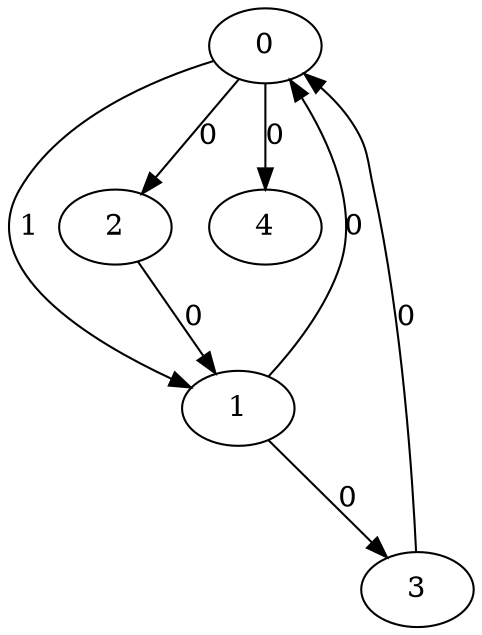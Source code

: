 // Source:204 Canonical: -1 1 0 -1 0 0 -1 -1 0 -1 -1 0 -1 -1 -1 0 -1 -1 -1 -1 -1 -1 -1 -1 -1
digraph HRA_from_204_graph_000 {
  0 -> 1 [label="1"];
  0 -> 2 [label="0"];
  1 -> 0 [label="0"];
  1 -> 3 [label="0"];
  2 -> 1 [label="0"];
  3 -> 0 [label="0"];
  0 -> 4 [label="0"];
}

// Source:204 Canonical: -1 1 0 -1 0 0 -1 -1 0 -1 -1 0 -1 -1 -1 0 -1 -1 -1 -1 0 -1 -1 -1 -1
digraph HRA_from_204_graph_001 {
  0 -> 1 [label="1"];
  0 -> 2 [label="0"];
  1 -> 0 [label="0"];
  1 -> 3 [label="0"];
  2 -> 1 [label="0"];
  3 -> 0 [label="0"];
  0 -> 4 [label="0"];
  4 -> 0 [label="0"];
}

// Source:204 Canonical: -1 1 0 -1 -1 0 -1 -1 0 0 -1 0 -1 -1 -1 0 -1 -1 -1 -1 -1 -1 -1 -1 -1
digraph HRA_from_204_graph_002 {
  0 -> 1 [label="1"];
  0 -> 2 [label="0"];
  1 -> 0 [label="0"];
  1 -> 3 [label="0"];
  2 -> 1 [label="0"];
  3 -> 0 [label="0"];
  1 -> 4 [label="0"];
}

// Source:204 Canonical: -1 1 0 -1 0 0 -1 -1 0 0 -1 0 -1 -1 -1 0 -1 -1 -1 -1 -1 -1 -1 -1 -1
digraph HRA_from_204_graph_003 {
  0 -> 1 [label="1"];
  0 -> 2 [label="0"];
  1 -> 0 [label="0"];
  1 -> 3 [label="0"];
  2 -> 1 [label="0"];
  3 -> 0 [label="0"];
  0 -> 4 [label="0"];
  1 -> 4 [label="0"];
}

// Source:204 Canonical: -1 1 0 -1 -1 0 -1 -1 0 0 -1 0 -1 -1 -1 0 -1 -1 -1 -1 0 -1 -1 -1 -1
digraph HRA_from_204_graph_004 {
  0 -> 1 [label="1"];
  0 -> 2 [label="0"];
  1 -> 0 [label="0"];
  1 -> 3 [label="0"];
  2 -> 1 [label="0"];
  3 -> 0 [label="0"];
  4 -> 0 [label="0"];
  1 -> 4 [label="0"];
}

// Source:204 Canonical: -1 1 0 -1 0 0 -1 -1 0 0 -1 0 -1 -1 -1 0 -1 -1 -1 -1 0 -1 -1 -1 -1
digraph HRA_from_204_graph_005 {
  0 -> 1 [label="1"];
  0 -> 2 [label="0"];
  1 -> 0 [label="0"];
  1 -> 3 [label="0"];
  2 -> 1 [label="0"];
  3 -> 0 [label="0"];
  0 -> 4 [label="0"];
  4 -> 0 [label="0"];
  1 -> 4 [label="0"];
}

// Source:204 Canonical: -1 1 0 -1 0 0 -1 -1 0 -1 -1 0 -1 -1 -1 0 -1 -1 -1 -1 -1 0 -1 -1 -1
digraph HRA_from_204_graph_006 {
  0 -> 1 [label="1"];
  0 -> 2 [label="0"];
  1 -> 0 [label="0"];
  1 -> 3 [label="0"];
  2 -> 1 [label="0"];
  3 -> 0 [label="0"];
  0 -> 4 [label="0"];
  4 -> 1 [label="0"];
}

// Source:204 Canonical: -1 1 0 -1 0 0 -1 -1 0 -1 -1 0 -1 -1 -1 0 -1 -1 -1 -1 0 0 -1 -1 -1
digraph HRA_from_204_graph_007 {
  0 -> 1 [label="1"];
  0 -> 2 [label="0"];
  1 -> 0 [label="0"];
  1 -> 3 [label="0"];
  2 -> 1 [label="0"];
  3 -> 0 [label="0"];
  0 -> 4 [label="0"];
  4 -> 0 [label="0"];
  4 -> 1 [label="0"];
}

// Source:204 Canonical: -1 1 0 -1 -1 0 -1 -1 0 0 -1 0 -1 -1 -1 0 -1 -1 -1 -1 -1 0 -1 -1 -1
digraph HRA_from_204_graph_008 {
  0 -> 1 [label="1"];
  0 -> 2 [label="0"];
  1 -> 0 [label="0"];
  1 -> 3 [label="0"];
  2 -> 1 [label="0"];
  3 -> 0 [label="0"];
  1 -> 4 [label="0"];
  4 -> 1 [label="0"];
}

// Source:204 Canonical: -1 1 0 -1 0 0 -1 -1 0 0 -1 0 -1 -1 -1 0 -1 -1 -1 -1 -1 0 -1 -1 -1
digraph HRA_from_204_graph_009 {
  0 -> 1 [label="1"];
  0 -> 2 [label="0"];
  1 -> 0 [label="0"];
  1 -> 3 [label="0"];
  2 -> 1 [label="0"];
  3 -> 0 [label="0"];
  0 -> 4 [label="0"];
  1 -> 4 [label="0"];
  4 -> 1 [label="0"];
}

// Source:204 Canonical: -1 1 0 -1 -1 0 -1 -1 0 0 -1 0 -1 -1 -1 0 -1 -1 -1 -1 0 0 -1 -1 -1
digraph HRA_from_204_graph_010 {
  0 -> 1 [label="1"];
  0 -> 2 [label="0"];
  1 -> 0 [label="0"];
  1 -> 3 [label="0"];
  2 -> 1 [label="0"];
  3 -> 0 [label="0"];
  4 -> 0 [label="0"];
  1 -> 4 [label="0"];
  4 -> 1 [label="0"];
}

// Source:204 Canonical: -1 1 0 -1 0 0 -1 -1 0 0 -1 0 -1 -1 -1 0 -1 -1 -1 -1 0 0 -1 -1 -1
digraph HRA_from_204_graph_011 {
  0 -> 1 [label="1"];
  0 -> 2 [label="0"];
  1 -> 0 [label="0"];
  1 -> 3 [label="0"];
  2 -> 1 [label="0"];
  3 -> 0 [label="0"];
  0 -> 4 [label="0"];
  4 -> 0 [label="0"];
  1 -> 4 [label="0"];
  4 -> 1 [label="0"];
}

// Source:204 Canonical: -1 1 0 -1 -1 0 -1 -1 0 -1 -1 0 -1 -1 0 0 -1 -1 -1 -1 -1 -1 -1 -1 -1
digraph HRA_from_204_graph_012 {
  0 -> 1 [label="1"];
  0 -> 2 [label="0"];
  1 -> 0 [label="0"];
  1 -> 3 [label="0"];
  2 -> 1 [label="0"];
  3 -> 0 [label="0"];
  2 -> 4 [label="0"];
}

// Source:204 Canonical: -1 1 0 -1 0 0 -1 -1 0 -1 -1 0 -1 -1 0 0 -1 -1 -1 -1 -1 -1 -1 -1 -1
digraph HRA_from_204_graph_013 {
  0 -> 1 [label="1"];
  0 -> 2 [label="0"];
  1 -> 0 [label="0"];
  1 -> 3 [label="0"];
  2 -> 1 [label="0"];
  3 -> 0 [label="0"];
  0 -> 4 [label="0"];
  2 -> 4 [label="0"];
}

// Source:204 Canonical: -1 1 0 -1 -1 0 -1 -1 0 -1 -1 0 -1 -1 0 0 -1 -1 -1 -1 0 -1 -1 -1 -1
digraph HRA_from_204_graph_014 {
  0 -> 1 [label="1"];
  0 -> 2 [label="0"];
  1 -> 0 [label="0"];
  1 -> 3 [label="0"];
  2 -> 1 [label="0"];
  3 -> 0 [label="0"];
  4 -> 0 [label="0"];
  2 -> 4 [label="0"];
}

// Source:204 Canonical: -1 1 0 -1 0 0 -1 -1 0 -1 -1 0 -1 -1 0 0 -1 -1 -1 -1 0 -1 -1 -1 -1
digraph HRA_from_204_graph_015 {
  0 -> 1 [label="1"];
  0 -> 2 [label="0"];
  1 -> 0 [label="0"];
  1 -> 3 [label="0"];
  2 -> 1 [label="0"];
  3 -> 0 [label="0"];
  0 -> 4 [label="0"];
  4 -> 0 [label="0"];
  2 -> 4 [label="0"];
}

// Source:204 Canonical: -1 1 0 -1 -1 0 -1 -1 0 0 -1 0 -1 -1 0 0 -1 -1 -1 -1 -1 -1 -1 -1 -1
digraph HRA_from_204_graph_016 {
  0 -> 1 [label="1"];
  0 -> 2 [label="0"];
  1 -> 0 [label="0"];
  1 -> 3 [label="0"];
  2 -> 1 [label="0"];
  3 -> 0 [label="0"];
  1 -> 4 [label="0"];
  2 -> 4 [label="0"];
}

// Source:204 Canonical: -1 1 0 -1 0 0 -1 -1 0 0 -1 0 -1 -1 0 0 -1 -1 -1 -1 -1 -1 -1 -1 -1
digraph HRA_from_204_graph_017 {
  0 -> 1 [label="1"];
  0 -> 2 [label="0"];
  1 -> 0 [label="0"];
  1 -> 3 [label="0"];
  2 -> 1 [label="0"];
  3 -> 0 [label="0"];
  0 -> 4 [label="0"];
  1 -> 4 [label="0"];
  2 -> 4 [label="0"];
}

// Source:204 Canonical: -1 1 0 -1 -1 0 -1 -1 0 0 -1 0 -1 -1 0 0 -1 -1 -1 -1 0 -1 -1 -1 -1
digraph HRA_from_204_graph_018 {
  0 -> 1 [label="1"];
  0 -> 2 [label="0"];
  1 -> 0 [label="0"];
  1 -> 3 [label="0"];
  2 -> 1 [label="0"];
  3 -> 0 [label="0"];
  4 -> 0 [label="0"];
  1 -> 4 [label="0"];
  2 -> 4 [label="0"];
}

// Source:204 Canonical: -1 1 0 -1 0 0 -1 -1 0 0 -1 0 -1 -1 0 0 -1 -1 -1 -1 0 -1 -1 -1 -1
digraph HRA_from_204_graph_019 {
  0 -> 1 [label="1"];
  0 -> 2 [label="0"];
  1 -> 0 [label="0"];
  1 -> 3 [label="0"];
  2 -> 1 [label="0"];
  3 -> 0 [label="0"];
  0 -> 4 [label="0"];
  4 -> 0 [label="0"];
  1 -> 4 [label="0"];
  2 -> 4 [label="0"];
}

// Source:204 Canonical: -1 1 0 -1 -1 0 -1 -1 0 -1 -1 0 -1 -1 0 0 -1 -1 -1 -1 -1 0 -1 -1 -1
digraph HRA_from_204_graph_020 {
  0 -> 1 [label="1"];
  0 -> 2 [label="0"];
  1 -> 0 [label="0"];
  1 -> 3 [label="0"];
  2 -> 1 [label="0"];
  3 -> 0 [label="0"];
  4 -> 1 [label="0"];
  2 -> 4 [label="0"];
}

// Source:204 Canonical: -1 1 0 -1 0 0 -1 -1 0 -1 -1 0 -1 -1 0 0 -1 -1 -1 -1 -1 0 -1 -1 -1
digraph HRA_from_204_graph_021 {
  0 -> 1 [label="1"];
  0 -> 2 [label="0"];
  1 -> 0 [label="0"];
  1 -> 3 [label="0"];
  2 -> 1 [label="0"];
  3 -> 0 [label="0"];
  0 -> 4 [label="0"];
  4 -> 1 [label="0"];
  2 -> 4 [label="0"];
}

// Source:204 Canonical: -1 1 0 -1 -1 0 -1 -1 0 -1 -1 0 -1 -1 0 0 -1 -1 -1 -1 0 0 -1 -1 -1
digraph HRA_from_204_graph_022 {
  0 -> 1 [label="1"];
  0 -> 2 [label="0"];
  1 -> 0 [label="0"];
  1 -> 3 [label="0"];
  2 -> 1 [label="0"];
  3 -> 0 [label="0"];
  4 -> 0 [label="0"];
  4 -> 1 [label="0"];
  2 -> 4 [label="0"];
}

// Source:204 Canonical: -1 1 0 -1 0 0 -1 -1 0 -1 -1 0 -1 -1 0 0 -1 -1 -1 -1 0 0 -1 -1 -1
digraph HRA_from_204_graph_023 {
  0 -> 1 [label="1"];
  0 -> 2 [label="0"];
  1 -> 0 [label="0"];
  1 -> 3 [label="0"];
  2 -> 1 [label="0"];
  3 -> 0 [label="0"];
  0 -> 4 [label="0"];
  4 -> 0 [label="0"];
  4 -> 1 [label="0"];
  2 -> 4 [label="0"];
}

// Source:204 Canonical: -1 1 0 -1 -1 0 -1 -1 0 0 -1 0 -1 -1 0 0 -1 -1 -1 -1 -1 0 -1 -1 -1
digraph HRA_from_204_graph_024 {
  0 -> 1 [label="1"];
  0 -> 2 [label="0"];
  1 -> 0 [label="0"];
  1 -> 3 [label="0"];
  2 -> 1 [label="0"];
  3 -> 0 [label="0"];
  1 -> 4 [label="0"];
  4 -> 1 [label="0"];
  2 -> 4 [label="0"];
}

// Source:204 Canonical: -1 1 0 -1 0 0 -1 -1 0 0 -1 0 -1 -1 0 0 -1 -1 -1 -1 -1 0 -1 -1 -1
digraph HRA_from_204_graph_025 {
  0 -> 1 [label="1"];
  0 -> 2 [label="0"];
  1 -> 0 [label="0"];
  1 -> 3 [label="0"];
  2 -> 1 [label="0"];
  3 -> 0 [label="0"];
  0 -> 4 [label="0"];
  1 -> 4 [label="0"];
  4 -> 1 [label="0"];
  2 -> 4 [label="0"];
}

// Source:204 Canonical: -1 1 0 -1 -1 0 -1 -1 0 0 -1 0 -1 -1 0 0 -1 -1 -1 -1 0 0 -1 -1 -1
digraph HRA_from_204_graph_026 {
  0 -> 1 [label="1"];
  0 -> 2 [label="0"];
  1 -> 0 [label="0"];
  1 -> 3 [label="0"];
  2 -> 1 [label="0"];
  3 -> 0 [label="0"];
  4 -> 0 [label="0"];
  1 -> 4 [label="0"];
  4 -> 1 [label="0"];
  2 -> 4 [label="0"];
}

// Source:204 Canonical: -1 1 0 -1 0 0 -1 -1 0 0 -1 0 -1 -1 0 0 -1 -1 -1 -1 0 0 -1 -1 -1
digraph HRA_from_204_graph_027 {
  0 -> 1 [label="1"];
  0 -> 2 [label="0"];
  1 -> 0 [label="0"];
  1 -> 3 [label="0"];
  2 -> 1 [label="0"];
  3 -> 0 [label="0"];
  0 -> 4 [label="0"];
  4 -> 0 [label="0"];
  1 -> 4 [label="0"];
  4 -> 1 [label="0"];
  2 -> 4 [label="0"];
}

// Source:204 Canonical: -1 1 0 -1 0 0 -1 -1 0 -1 -1 0 -1 -1 -1 0 -1 -1 -1 -1 -1 -1 0 -1 -1
digraph HRA_from_204_graph_028 {
  0 -> 1 [label="1"];
  0 -> 2 [label="0"];
  1 -> 0 [label="0"];
  1 -> 3 [label="0"];
  2 -> 1 [label="0"];
  3 -> 0 [label="0"];
  0 -> 4 [label="0"];
  4 -> 2 [label="0"];
}

// Source:204 Canonical: -1 1 0 -1 0 0 -1 -1 0 -1 -1 0 -1 -1 -1 0 -1 -1 -1 -1 0 -1 0 -1 -1
digraph HRA_from_204_graph_029 {
  0 -> 1 [label="1"];
  0 -> 2 [label="0"];
  1 -> 0 [label="0"];
  1 -> 3 [label="0"];
  2 -> 1 [label="0"];
  3 -> 0 [label="0"];
  0 -> 4 [label="0"];
  4 -> 0 [label="0"];
  4 -> 2 [label="0"];
}

// Source:204 Canonical: -1 1 0 -1 -1 0 -1 -1 0 0 -1 0 -1 -1 -1 0 -1 -1 -1 -1 -1 -1 0 -1 -1
digraph HRA_from_204_graph_030 {
  0 -> 1 [label="1"];
  0 -> 2 [label="0"];
  1 -> 0 [label="0"];
  1 -> 3 [label="0"];
  2 -> 1 [label="0"];
  3 -> 0 [label="0"];
  1 -> 4 [label="0"];
  4 -> 2 [label="0"];
}

// Source:204 Canonical: -1 1 0 -1 0 0 -1 -1 0 0 -1 0 -1 -1 -1 0 -1 -1 -1 -1 -1 -1 0 -1 -1
digraph HRA_from_204_graph_031 {
  0 -> 1 [label="1"];
  0 -> 2 [label="0"];
  1 -> 0 [label="0"];
  1 -> 3 [label="0"];
  2 -> 1 [label="0"];
  3 -> 0 [label="0"];
  0 -> 4 [label="0"];
  1 -> 4 [label="0"];
  4 -> 2 [label="0"];
}

// Source:204 Canonical: -1 1 0 -1 -1 0 -1 -1 0 0 -1 0 -1 -1 -1 0 -1 -1 -1 -1 0 -1 0 -1 -1
digraph HRA_from_204_graph_032 {
  0 -> 1 [label="1"];
  0 -> 2 [label="0"];
  1 -> 0 [label="0"];
  1 -> 3 [label="0"];
  2 -> 1 [label="0"];
  3 -> 0 [label="0"];
  4 -> 0 [label="0"];
  1 -> 4 [label="0"];
  4 -> 2 [label="0"];
}

// Source:204 Canonical: -1 1 0 -1 0 0 -1 -1 0 0 -1 0 -1 -1 -1 0 -1 -1 -1 -1 0 -1 0 -1 -1
digraph HRA_from_204_graph_033 {
  0 -> 1 [label="1"];
  0 -> 2 [label="0"];
  1 -> 0 [label="0"];
  1 -> 3 [label="0"];
  2 -> 1 [label="0"];
  3 -> 0 [label="0"];
  0 -> 4 [label="0"];
  4 -> 0 [label="0"];
  1 -> 4 [label="0"];
  4 -> 2 [label="0"];
}

// Source:204 Canonical: -1 1 0 -1 0 0 -1 -1 0 -1 -1 0 -1 -1 -1 0 -1 -1 -1 -1 -1 0 0 -1 -1
digraph HRA_from_204_graph_034 {
  0 -> 1 [label="1"];
  0 -> 2 [label="0"];
  1 -> 0 [label="0"];
  1 -> 3 [label="0"];
  2 -> 1 [label="0"];
  3 -> 0 [label="0"];
  0 -> 4 [label="0"];
  4 -> 1 [label="0"];
  4 -> 2 [label="0"];
}

// Source:204 Canonical: -1 1 0 -1 0 0 -1 -1 0 -1 -1 0 -1 -1 -1 0 -1 -1 -1 -1 0 0 0 -1 -1
digraph HRA_from_204_graph_035 {
  0 -> 1 [label="1"];
  0 -> 2 [label="0"];
  1 -> 0 [label="0"];
  1 -> 3 [label="0"];
  2 -> 1 [label="0"];
  3 -> 0 [label="0"];
  0 -> 4 [label="0"];
  4 -> 0 [label="0"];
  4 -> 1 [label="0"];
  4 -> 2 [label="0"];
}

// Source:204 Canonical: -1 1 0 -1 -1 0 -1 -1 0 0 -1 0 -1 -1 -1 0 -1 -1 -1 -1 -1 0 0 -1 -1
digraph HRA_from_204_graph_036 {
  0 -> 1 [label="1"];
  0 -> 2 [label="0"];
  1 -> 0 [label="0"];
  1 -> 3 [label="0"];
  2 -> 1 [label="0"];
  3 -> 0 [label="0"];
  1 -> 4 [label="0"];
  4 -> 1 [label="0"];
  4 -> 2 [label="0"];
}

// Source:204 Canonical: -1 1 0 -1 0 0 -1 -1 0 0 -1 0 -1 -1 -1 0 -1 -1 -1 -1 -1 0 0 -1 -1
digraph HRA_from_204_graph_037 {
  0 -> 1 [label="1"];
  0 -> 2 [label="0"];
  1 -> 0 [label="0"];
  1 -> 3 [label="0"];
  2 -> 1 [label="0"];
  3 -> 0 [label="0"];
  0 -> 4 [label="0"];
  1 -> 4 [label="0"];
  4 -> 1 [label="0"];
  4 -> 2 [label="0"];
}

// Source:204 Canonical: -1 1 0 -1 -1 0 -1 -1 0 0 -1 0 -1 -1 -1 0 -1 -1 -1 -1 0 0 0 -1 -1
digraph HRA_from_204_graph_038 {
  0 -> 1 [label="1"];
  0 -> 2 [label="0"];
  1 -> 0 [label="0"];
  1 -> 3 [label="0"];
  2 -> 1 [label="0"];
  3 -> 0 [label="0"];
  4 -> 0 [label="0"];
  1 -> 4 [label="0"];
  4 -> 1 [label="0"];
  4 -> 2 [label="0"];
}

// Source:204 Canonical: -1 1 0 -1 0 0 -1 -1 0 0 -1 0 -1 -1 -1 0 -1 -1 -1 -1 0 0 0 -1 -1
digraph HRA_from_204_graph_039 {
  0 -> 1 [label="1"];
  0 -> 2 [label="0"];
  1 -> 0 [label="0"];
  1 -> 3 [label="0"];
  2 -> 1 [label="0"];
  3 -> 0 [label="0"];
  0 -> 4 [label="0"];
  4 -> 0 [label="0"];
  1 -> 4 [label="0"];
  4 -> 1 [label="0"];
  4 -> 2 [label="0"];
}

// Source:204 Canonical: -1 1 0 -1 -1 0 -1 -1 0 -1 -1 0 -1 -1 0 0 -1 -1 -1 -1 -1 -1 0 -1 -1
digraph HRA_from_204_graph_040 {
  0 -> 1 [label="1"];
  0 -> 2 [label="0"];
  1 -> 0 [label="0"];
  1 -> 3 [label="0"];
  2 -> 1 [label="0"];
  3 -> 0 [label="0"];
  2 -> 4 [label="0"];
  4 -> 2 [label="0"];
}

// Source:204 Canonical: -1 1 0 -1 0 0 -1 -1 0 -1 -1 0 -1 -1 0 0 -1 -1 -1 -1 -1 -1 0 -1 -1
digraph HRA_from_204_graph_041 {
  0 -> 1 [label="1"];
  0 -> 2 [label="0"];
  1 -> 0 [label="0"];
  1 -> 3 [label="0"];
  2 -> 1 [label="0"];
  3 -> 0 [label="0"];
  0 -> 4 [label="0"];
  2 -> 4 [label="0"];
  4 -> 2 [label="0"];
}

// Source:204 Canonical: -1 1 0 -1 -1 0 -1 -1 0 -1 -1 0 -1 -1 0 0 -1 -1 -1 -1 0 -1 0 -1 -1
digraph HRA_from_204_graph_042 {
  0 -> 1 [label="1"];
  0 -> 2 [label="0"];
  1 -> 0 [label="0"];
  1 -> 3 [label="0"];
  2 -> 1 [label="0"];
  3 -> 0 [label="0"];
  4 -> 0 [label="0"];
  2 -> 4 [label="0"];
  4 -> 2 [label="0"];
}

// Source:204 Canonical: -1 1 0 -1 0 0 -1 -1 0 -1 -1 0 -1 -1 0 0 -1 -1 -1 -1 0 -1 0 -1 -1
digraph HRA_from_204_graph_043 {
  0 -> 1 [label="1"];
  0 -> 2 [label="0"];
  1 -> 0 [label="0"];
  1 -> 3 [label="0"];
  2 -> 1 [label="0"];
  3 -> 0 [label="0"];
  0 -> 4 [label="0"];
  4 -> 0 [label="0"];
  2 -> 4 [label="0"];
  4 -> 2 [label="0"];
}

// Source:204 Canonical: -1 1 0 -1 -1 0 -1 -1 0 0 -1 0 -1 -1 0 0 -1 -1 -1 -1 -1 -1 0 -1 -1
digraph HRA_from_204_graph_044 {
  0 -> 1 [label="1"];
  0 -> 2 [label="0"];
  1 -> 0 [label="0"];
  1 -> 3 [label="0"];
  2 -> 1 [label="0"];
  3 -> 0 [label="0"];
  1 -> 4 [label="0"];
  2 -> 4 [label="0"];
  4 -> 2 [label="0"];
}

// Source:204 Canonical: -1 1 0 -1 0 0 -1 -1 0 0 -1 0 -1 -1 0 0 -1 -1 -1 -1 -1 -1 0 -1 -1
digraph HRA_from_204_graph_045 {
  0 -> 1 [label="1"];
  0 -> 2 [label="0"];
  1 -> 0 [label="0"];
  1 -> 3 [label="0"];
  2 -> 1 [label="0"];
  3 -> 0 [label="0"];
  0 -> 4 [label="0"];
  1 -> 4 [label="0"];
  2 -> 4 [label="0"];
  4 -> 2 [label="0"];
}

// Source:204 Canonical: -1 1 0 -1 -1 0 -1 -1 0 0 -1 0 -1 -1 0 0 -1 -1 -1 -1 0 -1 0 -1 -1
digraph HRA_from_204_graph_046 {
  0 -> 1 [label="1"];
  0 -> 2 [label="0"];
  1 -> 0 [label="0"];
  1 -> 3 [label="0"];
  2 -> 1 [label="0"];
  3 -> 0 [label="0"];
  4 -> 0 [label="0"];
  1 -> 4 [label="0"];
  2 -> 4 [label="0"];
  4 -> 2 [label="0"];
}

// Source:204 Canonical: -1 1 0 -1 0 0 -1 -1 0 0 -1 0 -1 -1 0 0 -1 -1 -1 -1 0 -1 0 -1 -1
digraph HRA_from_204_graph_047 {
  0 -> 1 [label="1"];
  0 -> 2 [label="0"];
  1 -> 0 [label="0"];
  1 -> 3 [label="0"];
  2 -> 1 [label="0"];
  3 -> 0 [label="0"];
  0 -> 4 [label="0"];
  4 -> 0 [label="0"];
  1 -> 4 [label="0"];
  2 -> 4 [label="0"];
  4 -> 2 [label="0"];
}

// Source:204 Canonical: -1 1 0 -1 -1 0 -1 -1 0 -1 -1 0 -1 -1 0 0 -1 -1 -1 -1 -1 0 0 -1 -1
digraph HRA_from_204_graph_048 {
  0 -> 1 [label="1"];
  0 -> 2 [label="0"];
  1 -> 0 [label="0"];
  1 -> 3 [label="0"];
  2 -> 1 [label="0"];
  3 -> 0 [label="0"];
  4 -> 1 [label="0"];
  2 -> 4 [label="0"];
  4 -> 2 [label="0"];
}

// Source:204 Canonical: -1 1 0 -1 0 0 -1 -1 0 -1 -1 0 -1 -1 0 0 -1 -1 -1 -1 -1 0 0 -1 -1
digraph HRA_from_204_graph_049 {
  0 -> 1 [label="1"];
  0 -> 2 [label="0"];
  1 -> 0 [label="0"];
  1 -> 3 [label="0"];
  2 -> 1 [label="0"];
  3 -> 0 [label="0"];
  0 -> 4 [label="0"];
  4 -> 1 [label="0"];
  2 -> 4 [label="0"];
  4 -> 2 [label="0"];
}

// Source:204 Canonical: -1 1 0 -1 -1 0 -1 -1 0 -1 -1 0 -1 -1 0 0 -1 -1 -1 -1 0 0 0 -1 -1
digraph HRA_from_204_graph_050 {
  0 -> 1 [label="1"];
  0 -> 2 [label="0"];
  1 -> 0 [label="0"];
  1 -> 3 [label="0"];
  2 -> 1 [label="0"];
  3 -> 0 [label="0"];
  4 -> 0 [label="0"];
  4 -> 1 [label="0"];
  2 -> 4 [label="0"];
  4 -> 2 [label="0"];
}

// Source:204 Canonical: -1 1 0 -1 0 0 -1 -1 0 -1 -1 0 -1 -1 0 0 -1 -1 -1 -1 0 0 0 -1 -1
digraph HRA_from_204_graph_051 {
  0 -> 1 [label="1"];
  0 -> 2 [label="0"];
  1 -> 0 [label="0"];
  1 -> 3 [label="0"];
  2 -> 1 [label="0"];
  3 -> 0 [label="0"];
  0 -> 4 [label="0"];
  4 -> 0 [label="0"];
  4 -> 1 [label="0"];
  2 -> 4 [label="0"];
  4 -> 2 [label="0"];
}

// Source:204 Canonical: -1 1 0 -1 -1 0 -1 -1 0 0 -1 0 -1 -1 0 0 -1 -1 -1 -1 -1 0 0 -1 -1
digraph HRA_from_204_graph_052 {
  0 -> 1 [label="1"];
  0 -> 2 [label="0"];
  1 -> 0 [label="0"];
  1 -> 3 [label="0"];
  2 -> 1 [label="0"];
  3 -> 0 [label="0"];
  1 -> 4 [label="0"];
  4 -> 1 [label="0"];
  2 -> 4 [label="0"];
  4 -> 2 [label="0"];
}

// Source:204 Canonical: -1 1 0 -1 0 0 -1 -1 0 0 -1 0 -1 -1 0 0 -1 -1 -1 -1 -1 0 0 -1 -1
digraph HRA_from_204_graph_053 {
  0 -> 1 [label="1"];
  0 -> 2 [label="0"];
  1 -> 0 [label="0"];
  1 -> 3 [label="0"];
  2 -> 1 [label="0"];
  3 -> 0 [label="0"];
  0 -> 4 [label="0"];
  1 -> 4 [label="0"];
  4 -> 1 [label="0"];
  2 -> 4 [label="0"];
  4 -> 2 [label="0"];
}

// Source:204 Canonical: -1 1 0 -1 -1 0 -1 -1 0 0 -1 0 -1 -1 0 0 -1 -1 -1 -1 0 0 0 -1 -1
digraph HRA_from_204_graph_054 {
  0 -> 1 [label="1"];
  0 -> 2 [label="0"];
  1 -> 0 [label="0"];
  1 -> 3 [label="0"];
  2 -> 1 [label="0"];
  3 -> 0 [label="0"];
  4 -> 0 [label="0"];
  1 -> 4 [label="0"];
  4 -> 1 [label="0"];
  2 -> 4 [label="0"];
  4 -> 2 [label="0"];
}

// Source:204 Canonical: -1 1 0 -1 0 0 -1 -1 0 0 -1 0 -1 -1 0 0 -1 -1 -1 -1 0 0 0 -1 -1
digraph HRA_from_204_graph_055 {
  0 -> 1 [label="1"];
  0 -> 2 [label="0"];
  1 -> 0 [label="0"];
  1 -> 3 [label="0"];
  2 -> 1 [label="0"];
  3 -> 0 [label="0"];
  0 -> 4 [label="0"];
  4 -> 0 [label="0"];
  1 -> 4 [label="0"];
  4 -> 1 [label="0"];
  2 -> 4 [label="0"];
  4 -> 2 [label="0"];
}

// Source:204 Canonical: -1 1 0 -1 -1 0 -1 -1 0 -1 -1 0 -1 -1 -1 0 -1 -1 -1 0 -1 -1 -1 -1 -1
digraph HRA_from_204_graph_056 {
  0 -> 1 [label="1"];
  0 -> 2 [label="0"];
  1 -> 0 [label="0"];
  1 -> 3 [label="0"];
  2 -> 1 [label="0"];
  3 -> 0 [label="0"];
  3 -> 4 [label="0"];
}

// Source:204 Canonical: -1 1 0 -1 0 0 -1 -1 0 -1 -1 0 -1 -1 -1 0 -1 -1 -1 0 -1 -1 -1 -1 -1
digraph HRA_from_204_graph_057 {
  0 -> 1 [label="1"];
  0 -> 2 [label="0"];
  1 -> 0 [label="0"];
  1 -> 3 [label="0"];
  2 -> 1 [label="0"];
  3 -> 0 [label="0"];
  0 -> 4 [label="0"];
  3 -> 4 [label="0"];
}

// Source:204 Canonical: -1 1 0 -1 -1 0 -1 -1 0 -1 -1 0 -1 -1 -1 0 -1 -1 -1 0 0 -1 -1 -1 -1
digraph HRA_from_204_graph_058 {
  0 -> 1 [label="1"];
  0 -> 2 [label="0"];
  1 -> 0 [label="0"];
  1 -> 3 [label="0"];
  2 -> 1 [label="0"];
  3 -> 0 [label="0"];
  4 -> 0 [label="0"];
  3 -> 4 [label="0"];
}

// Source:204 Canonical: -1 1 0 -1 0 0 -1 -1 0 -1 -1 0 -1 -1 -1 0 -1 -1 -1 0 0 -1 -1 -1 -1
digraph HRA_from_204_graph_059 {
  0 -> 1 [label="1"];
  0 -> 2 [label="0"];
  1 -> 0 [label="0"];
  1 -> 3 [label="0"];
  2 -> 1 [label="0"];
  3 -> 0 [label="0"];
  0 -> 4 [label="0"];
  4 -> 0 [label="0"];
  3 -> 4 [label="0"];
}

// Source:204 Canonical: -1 1 0 -1 -1 0 -1 -1 0 0 -1 0 -1 -1 -1 0 -1 -1 -1 0 -1 -1 -1 -1 -1
digraph HRA_from_204_graph_060 {
  0 -> 1 [label="1"];
  0 -> 2 [label="0"];
  1 -> 0 [label="0"];
  1 -> 3 [label="0"];
  2 -> 1 [label="0"];
  3 -> 0 [label="0"];
  1 -> 4 [label="0"];
  3 -> 4 [label="0"];
}

// Source:204 Canonical: -1 1 0 -1 0 0 -1 -1 0 0 -1 0 -1 -1 -1 0 -1 -1 -1 0 -1 -1 -1 -1 -1
digraph HRA_from_204_graph_061 {
  0 -> 1 [label="1"];
  0 -> 2 [label="0"];
  1 -> 0 [label="0"];
  1 -> 3 [label="0"];
  2 -> 1 [label="0"];
  3 -> 0 [label="0"];
  0 -> 4 [label="0"];
  1 -> 4 [label="0"];
  3 -> 4 [label="0"];
}

// Source:204 Canonical: -1 1 0 -1 -1 0 -1 -1 0 0 -1 0 -1 -1 -1 0 -1 -1 -1 0 0 -1 -1 -1 -1
digraph HRA_from_204_graph_062 {
  0 -> 1 [label="1"];
  0 -> 2 [label="0"];
  1 -> 0 [label="0"];
  1 -> 3 [label="0"];
  2 -> 1 [label="0"];
  3 -> 0 [label="0"];
  4 -> 0 [label="0"];
  1 -> 4 [label="0"];
  3 -> 4 [label="0"];
}

// Source:204 Canonical: -1 1 0 -1 0 0 -1 -1 0 0 -1 0 -1 -1 -1 0 -1 -1 -1 0 0 -1 -1 -1 -1
digraph HRA_from_204_graph_063 {
  0 -> 1 [label="1"];
  0 -> 2 [label="0"];
  1 -> 0 [label="0"];
  1 -> 3 [label="0"];
  2 -> 1 [label="0"];
  3 -> 0 [label="0"];
  0 -> 4 [label="0"];
  4 -> 0 [label="0"];
  1 -> 4 [label="0"];
  3 -> 4 [label="0"];
}

// Source:204 Canonical: -1 1 0 -1 -1 0 -1 -1 0 -1 -1 0 -1 -1 -1 0 -1 -1 -1 0 -1 0 -1 -1 -1
digraph HRA_from_204_graph_064 {
  0 -> 1 [label="1"];
  0 -> 2 [label="0"];
  1 -> 0 [label="0"];
  1 -> 3 [label="0"];
  2 -> 1 [label="0"];
  3 -> 0 [label="0"];
  4 -> 1 [label="0"];
  3 -> 4 [label="0"];
}

// Source:204 Canonical: -1 1 0 -1 0 0 -1 -1 0 -1 -1 0 -1 -1 -1 0 -1 -1 -1 0 -1 0 -1 -1 -1
digraph HRA_from_204_graph_065 {
  0 -> 1 [label="1"];
  0 -> 2 [label="0"];
  1 -> 0 [label="0"];
  1 -> 3 [label="0"];
  2 -> 1 [label="0"];
  3 -> 0 [label="0"];
  0 -> 4 [label="0"];
  4 -> 1 [label="0"];
  3 -> 4 [label="0"];
}

// Source:204 Canonical: -1 1 0 -1 -1 0 -1 -1 0 -1 -1 0 -1 -1 -1 0 -1 -1 -1 0 0 0 -1 -1 -1
digraph HRA_from_204_graph_066 {
  0 -> 1 [label="1"];
  0 -> 2 [label="0"];
  1 -> 0 [label="0"];
  1 -> 3 [label="0"];
  2 -> 1 [label="0"];
  3 -> 0 [label="0"];
  4 -> 0 [label="0"];
  4 -> 1 [label="0"];
  3 -> 4 [label="0"];
}

// Source:204 Canonical: -1 1 0 -1 0 0 -1 -1 0 -1 -1 0 -1 -1 -1 0 -1 -1 -1 0 0 0 -1 -1 -1
digraph HRA_from_204_graph_067 {
  0 -> 1 [label="1"];
  0 -> 2 [label="0"];
  1 -> 0 [label="0"];
  1 -> 3 [label="0"];
  2 -> 1 [label="0"];
  3 -> 0 [label="0"];
  0 -> 4 [label="0"];
  4 -> 0 [label="0"];
  4 -> 1 [label="0"];
  3 -> 4 [label="0"];
}

// Source:204 Canonical: -1 1 0 -1 -1 0 -1 -1 0 0 -1 0 -1 -1 -1 0 -1 -1 -1 0 -1 0 -1 -1 -1
digraph HRA_from_204_graph_068 {
  0 -> 1 [label="1"];
  0 -> 2 [label="0"];
  1 -> 0 [label="0"];
  1 -> 3 [label="0"];
  2 -> 1 [label="0"];
  3 -> 0 [label="0"];
  1 -> 4 [label="0"];
  4 -> 1 [label="0"];
  3 -> 4 [label="0"];
}

// Source:204 Canonical: -1 1 0 -1 0 0 -1 -1 0 0 -1 0 -1 -1 -1 0 -1 -1 -1 0 -1 0 -1 -1 -1
digraph HRA_from_204_graph_069 {
  0 -> 1 [label="1"];
  0 -> 2 [label="0"];
  1 -> 0 [label="0"];
  1 -> 3 [label="0"];
  2 -> 1 [label="0"];
  3 -> 0 [label="0"];
  0 -> 4 [label="0"];
  1 -> 4 [label="0"];
  4 -> 1 [label="0"];
  3 -> 4 [label="0"];
}

// Source:204 Canonical: -1 1 0 -1 -1 0 -1 -1 0 0 -1 0 -1 -1 -1 0 -1 -1 -1 0 0 0 -1 -1 -1
digraph HRA_from_204_graph_070 {
  0 -> 1 [label="1"];
  0 -> 2 [label="0"];
  1 -> 0 [label="0"];
  1 -> 3 [label="0"];
  2 -> 1 [label="0"];
  3 -> 0 [label="0"];
  4 -> 0 [label="0"];
  1 -> 4 [label="0"];
  4 -> 1 [label="0"];
  3 -> 4 [label="0"];
}

// Source:204 Canonical: -1 1 0 -1 0 0 -1 -1 0 0 -1 0 -1 -1 -1 0 -1 -1 -1 0 0 0 -1 -1 -1
digraph HRA_from_204_graph_071 {
  0 -> 1 [label="1"];
  0 -> 2 [label="0"];
  1 -> 0 [label="0"];
  1 -> 3 [label="0"];
  2 -> 1 [label="0"];
  3 -> 0 [label="0"];
  0 -> 4 [label="0"];
  4 -> 0 [label="0"];
  1 -> 4 [label="0"];
  4 -> 1 [label="0"];
  3 -> 4 [label="0"];
}

// Source:204 Canonical: -1 1 0 -1 -1 0 -1 -1 0 -1 -1 0 -1 -1 0 0 -1 -1 -1 0 -1 -1 -1 -1 -1
digraph HRA_from_204_graph_072 {
  0 -> 1 [label="1"];
  0 -> 2 [label="0"];
  1 -> 0 [label="0"];
  1 -> 3 [label="0"];
  2 -> 1 [label="0"];
  3 -> 0 [label="0"];
  2 -> 4 [label="0"];
  3 -> 4 [label="0"];
}

// Source:204 Canonical: -1 1 0 -1 0 0 -1 -1 0 -1 -1 0 -1 -1 0 0 -1 -1 -1 0 -1 -1 -1 -1 -1
digraph HRA_from_204_graph_073 {
  0 -> 1 [label="1"];
  0 -> 2 [label="0"];
  1 -> 0 [label="0"];
  1 -> 3 [label="0"];
  2 -> 1 [label="0"];
  3 -> 0 [label="0"];
  0 -> 4 [label="0"];
  2 -> 4 [label="0"];
  3 -> 4 [label="0"];
}

// Source:204 Canonical: -1 1 0 -1 -1 0 -1 -1 0 -1 -1 0 -1 -1 0 0 -1 -1 -1 0 0 -1 -1 -1 -1
digraph HRA_from_204_graph_074 {
  0 -> 1 [label="1"];
  0 -> 2 [label="0"];
  1 -> 0 [label="0"];
  1 -> 3 [label="0"];
  2 -> 1 [label="0"];
  3 -> 0 [label="0"];
  4 -> 0 [label="0"];
  2 -> 4 [label="0"];
  3 -> 4 [label="0"];
}

// Source:204 Canonical: -1 1 0 -1 0 0 -1 -1 0 -1 -1 0 -1 -1 0 0 -1 -1 -1 0 0 -1 -1 -1 -1
digraph HRA_from_204_graph_075 {
  0 -> 1 [label="1"];
  0 -> 2 [label="0"];
  1 -> 0 [label="0"];
  1 -> 3 [label="0"];
  2 -> 1 [label="0"];
  3 -> 0 [label="0"];
  0 -> 4 [label="0"];
  4 -> 0 [label="0"];
  2 -> 4 [label="0"];
  3 -> 4 [label="0"];
}

// Source:204 Canonical: -1 1 0 -1 -1 0 -1 -1 0 0 -1 0 -1 -1 0 0 -1 -1 -1 0 -1 -1 -1 -1 -1
digraph HRA_from_204_graph_076 {
  0 -> 1 [label="1"];
  0 -> 2 [label="0"];
  1 -> 0 [label="0"];
  1 -> 3 [label="0"];
  2 -> 1 [label="0"];
  3 -> 0 [label="0"];
  1 -> 4 [label="0"];
  2 -> 4 [label="0"];
  3 -> 4 [label="0"];
}

// Source:204 Canonical: -1 1 0 -1 0 0 -1 -1 0 0 -1 0 -1 -1 0 0 -1 -1 -1 0 -1 -1 -1 -1 -1
digraph HRA_from_204_graph_077 {
  0 -> 1 [label="1"];
  0 -> 2 [label="0"];
  1 -> 0 [label="0"];
  1 -> 3 [label="0"];
  2 -> 1 [label="0"];
  3 -> 0 [label="0"];
  0 -> 4 [label="0"];
  1 -> 4 [label="0"];
  2 -> 4 [label="0"];
  3 -> 4 [label="0"];
}

// Source:204 Canonical: -1 1 0 -1 -1 0 -1 -1 0 0 -1 0 -1 -1 0 0 -1 -1 -1 0 0 -1 -1 -1 -1
digraph HRA_from_204_graph_078 {
  0 -> 1 [label="1"];
  0 -> 2 [label="0"];
  1 -> 0 [label="0"];
  1 -> 3 [label="0"];
  2 -> 1 [label="0"];
  3 -> 0 [label="0"];
  4 -> 0 [label="0"];
  1 -> 4 [label="0"];
  2 -> 4 [label="0"];
  3 -> 4 [label="0"];
}

// Source:204 Canonical: -1 1 0 -1 0 0 -1 -1 0 0 -1 0 -1 -1 0 0 -1 -1 -1 0 0 -1 -1 -1 -1
digraph HRA_from_204_graph_079 {
  0 -> 1 [label="1"];
  0 -> 2 [label="0"];
  1 -> 0 [label="0"];
  1 -> 3 [label="0"];
  2 -> 1 [label="0"];
  3 -> 0 [label="0"];
  0 -> 4 [label="0"];
  4 -> 0 [label="0"];
  1 -> 4 [label="0"];
  2 -> 4 [label="0"];
  3 -> 4 [label="0"];
}

// Source:204 Canonical: -1 1 0 -1 -1 0 -1 -1 0 -1 -1 0 -1 -1 0 0 -1 -1 -1 0 -1 0 -1 -1 -1
digraph HRA_from_204_graph_080 {
  0 -> 1 [label="1"];
  0 -> 2 [label="0"];
  1 -> 0 [label="0"];
  1 -> 3 [label="0"];
  2 -> 1 [label="0"];
  3 -> 0 [label="0"];
  4 -> 1 [label="0"];
  2 -> 4 [label="0"];
  3 -> 4 [label="0"];
}

// Source:204 Canonical: -1 1 0 -1 0 0 -1 -1 0 -1 -1 0 -1 -1 0 0 -1 -1 -1 0 -1 0 -1 -1 -1
digraph HRA_from_204_graph_081 {
  0 -> 1 [label="1"];
  0 -> 2 [label="0"];
  1 -> 0 [label="0"];
  1 -> 3 [label="0"];
  2 -> 1 [label="0"];
  3 -> 0 [label="0"];
  0 -> 4 [label="0"];
  4 -> 1 [label="0"];
  2 -> 4 [label="0"];
  3 -> 4 [label="0"];
}

// Source:204 Canonical: -1 1 0 -1 -1 0 -1 -1 0 -1 -1 0 -1 -1 0 0 -1 -1 -1 0 0 0 -1 -1 -1
digraph HRA_from_204_graph_082 {
  0 -> 1 [label="1"];
  0 -> 2 [label="0"];
  1 -> 0 [label="0"];
  1 -> 3 [label="0"];
  2 -> 1 [label="0"];
  3 -> 0 [label="0"];
  4 -> 0 [label="0"];
  4 -> 1 [label="0"];
  2 -> 4 [label="0"];
  3 -> 4 [label="0"];
}

// Source:204 Canonical: -1 1 0 -1 0 0 -1 -1 0 -1 -1 0 -1 -1 0 0 -1 -1 -1 0 0 0 -1 -1 -1
digraph HRA_from_204_graph_083 {
  0 -> 1 [label="1"];
  0 -> 2 [label="0"];
  1 -> 0 [label="0"];
  1 -> 3 [label="0"];
  2 -> 1 [label="0"];
  3 -> 0 [label="0"];
  0 -> 4 [label="0"];
  4 -> 0 [label="0"];
  4 -> 1 [label="0"];
  2 -> 4 [label="0"];
  3 -> 4 [label="0"];
}

// Source:204 Canonical: -1 1 0 -1 -1 0 -1 -1 0 0 -1 0 -1 -1 0 0 -1 -1 -1 0 -1 0 -1 -1 -1
digraph HRA_from_204_graph_084 {
  0 -> 1 [label="1"];
  0 -> 2 [label="0"];
  1 -> 0 [label="0"];
  1 -> 3 [label="0"];
  2 -> 1 [label="0"];
  3 -> 0 [label="0"];
  1 -> 4 [label="0"];
  4 -> 1 [label="0"];
  2 -> 4 [label="0"];
  3 -> 4 [label="0"];
}

// Source:204 Canonical: -1 1 0 -1 0 0 -1 -1 0 0 -1 0 -1 -1 0 0 -1 -1 -1 0 -1 0 -1 -1 -1
digraph HRA_from_204_graph_085 {
  0 -> 1 [label="1"];
  0 -> 2 [label="0"];
  1 -> 0 [label="0"];
  1 -> 3 [label="0"];
  2 -> 1 [label="0"];
  3 -> 0 [label="0"];
  0 -> 4 [label="0"];
  1 -> 4 [label="0"];
  4 -> 1 [label="0"];
  2 -> 4 [label="0"];
  3 -> 4 [label="0"];
}

// Source:204 Canonical: -1 1 0 -1 -1 0 -1 -1 0 0 -1 0 -1 -1 0 0 -1 -1 -1 0 0 0 -1 -1 -1
digraph HRA_from_204_graph_086 {
  0 -> 1 [label="1"];
  0 -> 2 [label="0"];
  1 -> 0 [label="0"];
  1 -> 3 [label="0"];
  2 -> 1 [label="0"];
  3 -> 0 [label="0"];
  4 -> 0 [label="0"];
  1 -> 4 [label="0"];
  4 -> 1 [label="0"];
  2 -> 4 [label="0"];
  3 -> 4 [label="0"];
}

// Source:204 Canonical: -1 1 0 -1 0 0 -1 -1 0 0 -1 0 -1 -1 0 0 -1 -1 -1 0 0 0 -1 -1 -1
digraph HRA_from_204_graph_087 {
  0 -> 1 [label="1"];
  0 -> 2 [label="0"];
  1 -> 0 [label="0"];
  1 -> 3 [label="0"];
  2 -> 1 [label="0"];
  3 -> 0 [label="0"];
  0 -> 4 [label="0"];
  4 -> 0 [label="0"];
  1 -> 4 [label="0"];
  4 -> 1 [label="0"];
  2 -> 4 [label="0"];
  3 -> 4 [label="0"];
}

// Source:204 Canonical: -1 1 0 -1 -1 0 -1 -1 0 -1 -1 0 -1 -1 -1 0 -1 -1 -1 0 -1 -1 0 -1 -1
digraph HRA_from_204_graph_088 {
  0 -> 1 [label="1"];
  0 -> 2 [label="0"];
  1 -> 0 [label="0"];
  1 -> 3 [label="0"];
  2 -> 1 [label="0"];
  3 -> 0 [label="0"];
  4 -> 2 [label="0"];
  3 -> 4 [label="0"];
}

// Source:204 Canonical: -1 1 0 -1 0 0 -1 -1 0 -1 -1 0 -1 -1 -1 0 -1 -1 -1 0 -1 -1 0 -1 -1
digraph HRA_from_204_graph_089 {
  0 -> 1 [label="1"];
  0 -> 2 [label="0"];
  1 -> 0 [label="0"];
  1 -> 3 [label="0"];
  2 -> 1 [label="0"];
  3 -> 0 [label="0"];
  0 -> 4 [label="0"];
  4 -> 2 [label="0"];
  3 -> 4 [label="0"];
}

// Source:204 Canonical: -1 1 0 -1 -1 0 -1 -1 0 -1 -1 0 -1 -1 -1 0 -1 -1 -1 0 0 -1 0 -1 -1
digraph HRA_from_204_graph_090 {
  0 -> 1 [label="1"];
  0 -> 2 [label="0"];
  1 -> 0 [label="0"];
  1 -> 3 [label="0"];
  2 -> 1 [label="0"];
  3 -> 0 [label="0"];
  4 -> 0 [label="0"];
  4 -> 2 [label="0"];
  3 -> 4 [label="0"];
}

// Source:204 Canonical: -1 1 0 -1 0 0 -1 -1 0 -1 -1 0 -1 -1 -1 0 -1 -1 -1 0 0 -1 0 -1 -1
digraph HRA_from_204_graph_091 {
  0 -> 1 [label="1"];
  0 -> 2 [label="0"];
  1 -> 0 [label="0"];
  1 -> 3 [label="0"];
  2 -> 1 [label="0"];
  3 -> 0 [label="0"];
  0 -> 4 [label="0"];
  4 -> 0 [label="0"];
  4 -> 2 [label="0"];
  3 -> 4 [label="0"];
}

// Source:204 Canonical: -1 1 0 -1 -1 0 -1 -1 0 0 -1 0 -1 -1 -1 0 -1 -1 -1 0 -1 -1 0 -1 -1
digraph HRA_from_204_graph_092 {
  0 -> 1 [label="1"];
  0 -> 2 [label="0"];
  1 -> 0 [label="0"];
  1 -> 3 [label="0"];
  2 -> 1 [label="0"];
  3 -> 0 [label="0"];
  1 -> 4 [label="0"];
  4 -> 2 [label="0"];
  3 -> 4 [label="0"];
}

// Source:204 Canonical: -1 1 0 -1 0 0 -1 -1 0 0 -1 0 -1 -1 -1 0 -1 -1 -1 0 -1 -1 0 -1 -1
digraph HRA_from_204_graph_093 {
  0 -> 1 [label="1"];
  0 -> 2 [label="0"];
  1 -> 0 [label="0"];
  1 -> 3 [label="0"];
  2 -> 1 [label="0"];
  3 -> 0 [label="0"];
  0 -> 4 [label="0"];
  1 -> 4 [label="0"];
  4 -> 2 [label="0"];
  3 -> 4 [label="0"];
}

// Source:204 Canonical: -1 1 0 -1 -1 0 -1 -1 0 0 -1 0 -1 -1 -1 0 -1 -1 -1 0 0 -1 0 -1 -1
digraph HRA_from_204_graph_094 {
  0 -> 1 [label="1"];
  0 -> 2 [label="0"];
  1 -> 0 [label="0"];
  1 -> 3 [label="0"];
  2 -> 1 [label="0"];
  3 -> 0 [label="0"];
  4 -> 0 [label="0"];
  1 -> 4 [label="0"];
  4 -> 2 [label="0"];
  3 -> 4 [label="0"];
}

// Source:204 Canonical: -1 1 0 -1 0 0 -1 -1 0 0 -1 0 -1 -1 -1 0 -1 -1 -1 0 0 -1 0 -1 -1
digraph HRA_from_204_graph_095 {
  0 -> 1 [label="1"];
  0 -> 2 [label="0"];
  1 -> 0 [label="0"];
  1 -> 3 [label="0"];
  2 -> 1 [label="0"];
  3 -> 0 [label="0"];
  0 -> 4 [label="0"];
  4 -> 0 [label="0"];
  1 -> 4 [label="0"];
  4 -> 2 [label="0"];
  3 -> 4 [label="0"];
}

// Source:204 Canonical: -1 1 0 -1 -1 0 -1 -1 0 -1 -1 0 -1 -1 -1 0 -1 -1 -1 0 -1 0 0 -1 -1
digraph HRA_from_204_graph_096 {
  0 -> 1 [label="1"];
  0 -> 2 [label="0"];
  1 -> 0 [label="0"];
  1 -> 3 [label="0"];
  2 -> 1 [label="0"];
  3 -> 0 [label="0"];
  4 -> 1 [label="0"];
  4 -> 2 [label="0"];
  3 -> 4 [label="0"];
}

// Source:204 Canonical: -1 1 0 -1 0 0 -1 -1 0 -1 -1 0 -1 -1 -1 0 -1 -1 -1 0 -1 0 0 -1 -1
digraph HRA_from_204_graph_097 {
  0 -> 1 [label="1"];
  0 -> 2 [label="0"];
  1 -> 0 [label="0"];
  1 -> 3 [label="0"];
  2 -> 1 [label="0"];
  3 -> 0 [label="0"];
  0 -> 4 [label="0"];
  4 -> 1 [label="0"];
  4 -> 2 [label="0"];
  3 -> 4 [label="0"];
}

// Source:204 Canonical: -1 1 0 -1 -1 0 -1 -1 0 -1 -1 0 -1 -1 -1 0 -1 -1 -1 0 0 0 0 -1 -1
digraph HRA_from_204_graph_098 {
  0 -> 1 [label="1"];
  0 -> 2 [label="0"];
  1 -> 0 [label="0"];
  1 -> 3 [label="0"];
  2 -> 1 [label="0"];
  3 -> 0 [label="0"];
  4 -> 0 [label="0"];
  4 -> 1 [label="0"];
  4 -> 2 [label="0"];
  3 -> 4 [label="0"];
}

// Source:204 Canonical: -1 1 0 -1 0 0 -1 -1 0 -1 -1 0 -1 -1 -1 0 -1 -1 -1 0 0 0 0 -1 -1
digraph HRA_from_204_graph_099 {
  0 -> 1 [label="1"];
  0 -> 2 [label="0"];
  1 -> 0 [label="0"];
  1 -> 3 [label="0"];
  2 -> 1 [label="0"];
  3 -> 0 [label="0"];
  0 -> 4 [label="0"];
  4 -> 0 [label="0"];
  4 -> 1 [label="0"];
  4 -> 2 [label="0"];
  3 -> 4 [label="0"];
}

// Source:204 Canonical: -1 1 0 -1 -1 0 -1 -1 0 0 -1 0 -1 -1 -1 0 -1 -1 -1 0 -1 0 0 -1 -1
digraph HRA_from_204_graph_100 {
  0 -> 1 [label="1"];
  0 -> 2 [label="0"];
  1 -> 0 [label="0"];
  1 -> 3 [label="0"];
  2 -> 1 [label="0"];
  3 -> 0 [label="0"];
  1 -> 4 [label="0"];
  4 -> 1 [label="0"];
  4 -> 2 [label="0"];
  3 -> 4 [label="0"];
}

// Source:204 Canonical: -1 1 0 -1 0 0 -1 -1 0 0 -1 0 -1 -1 -1 0 -1 -1 -1 0 -1 0 0 -1 -1
digraph HRA_from_204_graph_101 {
  0 -> 1 [label="1"];
  0 -> 2 [label="0"];
  1 -> 0 [label="0"];
  1 -> 3 [label="0"];
  2 -> 1 [label="0"];
  3 -> 0 [label="0"];
  0 -> 4 [label="0"];
  1 -> 4 [label="0"];
  4 -> 1 [label="0"];
  4 -> 2 [label="0"];
  3 -> 4 [label="0"];
}

// Source:204 Canonical: -1 1 0 -1 -1 0 -1 -1 0 0 -1 0 -1 -1 -1 0 -1 -1 -1 0 0 0 0 -1 -1
digraph HRA_from_204_graph_102 {
  0 -> 1 [label="1"];
  0 -> 2 [label="0"];
  1 -> 0 [label="0"];
  1 -> 3 [label="0"];
  2 -> 1 [label="0"];
  3 -> 0 [label="0"];
  4 -> 0 [label="0"];
  1 -> 4 [label="0"];
  4 -> 1 [label="0"];
  4 -> 2 [label="0"];
  3 -> 4 [label="0"];
}

// Source:204 Canonical: -1 1 0 -1 0 0 -1 -1 0 0 -1 0 -1 -1 -1 0 -1 -1 -1 0 0 0 0 -1 -1
digraph HRA_from_204_graph_103 {
  0 -> 1 [label="1"];
  0 -> 2 [label="0"];
  1 -> 0 [label="0"];
  1 -> 3 [label="0"];
  2 -> 1 [label="0"];
  3 -> 0 [label="0"];
  0 -> 4 [label="0"];
  4 -> 0 [label="0"];
  1 -> 4 [label="0"];
  4 -> 1 [label="0"];
  4 -> 2 [label="0"];
  3 -> 4 [label="0"];
}

// Source:204 Canonical: -1 1 0 -1 -1 0 -1 -1 0 -1 -1 0 -1 -1 0 0 -1 -1 -1 0 -1 -1 0 -1 -1
digraph HRA_from_204_graph_104 {
  0 -> 1 [label="1"];
  0 -> 2 [label="0"];
  1 -> 0 [label="0"];
  1 -> 3 [label="0"];
  2 -> 1 [label="0"];
  3 -> 0 [label="0"];
  2 -> 4 [label="0"];
  4 -> 2 [label="0"];
  3 -> 4 [label="0"];
}

// Source:204 Canonical: -1 1 0 -1 0 0 -1 -1 0 -1 -1 0 -1 -1 0 0 -1 -1 -1 0 -1 -1 0 -1 -1
digraph HRA_from_204_graph_105 {
  0 -> 1 [label="1"];
  0 -> 2 [label="0"];
  1 -> 0 [label="0"];
  1 -> 3 [label="0"];
  2 -> 1 [label="0"];
  3 -> 0 [label="0"];
  0 -> 4 [label="0"];
  2 -> 4 [label="0"];
  4 -> 2 [label="0"];
  3 -> 4 [label="0"];
}

// Source:204 Canonical: -1 1 0 -1 -1 0 -1 -1 0 -1 -1 0 -1 -1 0 0 -1 -1 -1 0 0 -1 0 -1 -1
digraph HRA_from_204_graph_106 {
  0 -> 1 [label="1"];
  0 -> 2 [label="0"];
  1 -> 0 [label="0"];
  1 -> 3 [label="0"];
  2 -> 1 [label="0"];
  3 -> 0 [label="0"];
  4 -> 0 [label="0"];
  2 -> 4 [label="0"];
  4 -> 2 [label="0"];
  3 -> 4 [label="0"];
}

// Source:204 Canonical: -1 1 0 -1 0 0 -1 -1 0 -1 -1 0 -1 -1 0 0 -1 -1 -1 0 0 -1 0 -1 -1
digraph HRA_from_204_graph_107 {
  0 -> 1 [label="1"];
  0 -> 2 [label="0"];
  1 -> 0 [label="0"];
  1 -> 3 [label="0"];
  2 -> 1 [label="0"];
  3 -> 0 [label="0"];
  0 -> 4 [label="0"];
  4 -> 0 [label="0"];
  2 -> 4 [label="0"];
  4 -> 2 [label="0"];
  3 -> 4 [label="0"];
}

// Source:204 Canonical: -1 1 0 -1 -1 0 -1 -1 0 0 -1 0 -1 -1 0 0 -1 -1 -1 0 -1 -1 0 -1 -1
digraph HRA_from_204_graph_108 {
  0 -> 1 [label="1"];
  0 -> 2 [label="0"];
  1 -> 0 [label="0"];
  1 -> 3 [label="0"];
  2 -> 1 [label="0"];
  3 -> 0 [label="0"];
  1 -> 4 [label="0"];
  2 -> 4 [label="0"];
  4 -> 2 [label="0"];
  3 -> 4 [label="0"];
}

// Source:204 Canonical: -1 1 0 -1 0 0 -1 -1 0 0 -1 0 -1 -1 0 0 -1 -1 -1 0 -1 -1 0 -1 -1
digraph HRA_from_204_graph_109 {
  0 -> 1 [label="1"];
  0 -> 2 [label="0"];
  1 -> 0 [label="0"];
  1 -> 3 [label="0"];
  2 -> 1 [label="0"];
  3 -> 0 [label="0"];
  0 -> 4 [label="0"];
  1 -> 4 [label="0"];
  2 -> 4 [label="0"];
  4 -> 2 [label="0"];
  3 -> 4 [label="0"];
}

// Source:204 Canonical: -1 1 0 -1 -1 0 -1 -1 0 0 -1 0 -1 -1 0 0 -1 -1 -1 0 0 -1 0 -1 -1
digraph HRA_from_204_graph_110 {
  0 -> 1 [label="1"];
  0 -> 2 [label="0"];
  1 -> 0 [label="0"];
  1 -> 3 [label="0"];
  2 -> 1 [label="0"];
  3 -> 0 [label="0"];
  4 -> 0 [label="0"];
  1 -> 4 [label="0"];
  2 -> 4 [label="0"];
  4 -> 2 [label="0"];
  3 -> 4 [label="0"];
}

// Source:204 Canonical: -1 1 0 -1 0 0 -1 -1 0 0 -1 0 -1 -1 0 0 -1 -1 -1 0 0 -1 0 -1 -1
digraph HRA_from_204_graph_111 {
  0 -> 1 [label="1"];
  0 -> 2 [label="0"];
  1 -> 0 [label="0"];
  1 -> 3 [label="0"];
  2 -> 1 [label="0"];
  3 -> 0 [label="0"];
  0 -> 4 [label="0"];
  4 -> 0 [label="0"];
  1 -> 4 [label="0"];
  2 -> 4 [label="0"];
  4 -> 2 [label="0"];
  3 -> 4 [label="0"];
}

// Source:204 Canonical: -1 1 0 -1 -1 0 -1 -1 0 -1 -1 0 -1 -1 0 0 -1 -1 -1 0 -1 0 0 -1 -1
digraph HRA_from_204_graph_112 {
  0 -> 1 [label="1"];
  0 -> 2 [label="0"];
  1 -> 0 [label="0"];
  1 -> 3 [label="0"];
  2 -> 1 [label="0"];
  3 -> 0 [label="0"];
  4 -> 1 [label="0"];
  2 -> 4 [label="0"];
  4 -> 2 [label="0"];
  3 -> 4 [label="0"];
}

// Source:204 Canonical: -1 1 0 -1 0 0 -1 -1 0 -1 -1 0 -1 -1 0 0 -1 -1 -1 0 -1 0 0 -1 -1
digraph HRA_from_204_graph_113 {
  0 -> 1 [label="1"];
  0 -> 2 [label="0"];
  1 -> 0 [label="0"];
  1 -> 3 [label="0"];
  2 -> 1 [label="0"];
  3 -> 0 [label="0"];
  0 -> 4 [label="0"];
  4 -> 1 [label="0"];
  2 -> 4 [label="0"];
  4 -> 2 [label="0"];
  3 -> 4 [label="0"];
}

// Source:204 Canonical: -1 1 0 -1 -1 0 -1 -1 0 -1 -1 0 -1 -1 0 0 -1 -1 -1 0 0 0 0 -1 -1
digraph HRA_from_204_graph_114 {
  0 -> 1 [label="1"];
  0 -> 2 [label="0"];
  1 -> 0 [label="0"];
  1 -> 3 [label="0"];
  2 -> 1 [label="0"];
  3 -> 0 [label="0"];
  4 -> 0 [label="0"];
  4 -> 1 [label="0"];
  2 -> 4 [label="0"];
  4 -> 2 [label="0"];
  3 -> 4 [label="0"];
}

// Source:204 Canonical: -1 1 0 -1 0 0 -1 -1 0 -1 -1 0 -1 -1 0 0 -1 -1 -1 0 0 0 0 -1 -1
digraph HRA_from_204_graph_115 {
  0 -> 1 [label="1"];
  0 -> 2 [label="0"];
  1 -> 0 [label="0"];
  1 -> 3 [label="0"];
  2 -> 1 [label="0"];
  3 -> 0 [label="0"];
  0 -> 4 [label="0"];
  4 -> 0 [label="0"];
  4 -> 1 [label="0"];
  2 -> 4 [label="0"];
  4 -> 2 [label="0"];
  3 -> 4 [label="0"];
}

// Source:204 Canonical: -1 1 0 -1 -1 0 -1 -1 0 0 -1 0 -1 -1 0 0 -1 -1 -1 0 -1 0 0 -1 -1
digraph HRA_from_204_graph_116 {
  0 -> 1 [label="1"];
  0 -> 2 [label="0"];
  1 -> 0 [label="0"];
  1 -> 3 [label="0"];
  2 -> 1 [label="0"];
  3 -> 0 [label="0"];
  1 -> 4 [label="0"];
  4 -> 1 [label="0"];
  2 -> 4 [label="0"];
  4 -> 2 [label="0"];
  3 -> 4 [label="0"];
}

// Source:204 Canonical: -1 1 0 -1 0 0 -1 -1 0 0 -1 0 -1 -1 0 0 -1 -1 -1 0 -1 0 0 -1 -1
digraph HRA_from_204_graph_117 {
  0 -> 1 [label="1"];
  0 -> 2 [label="0"];
  1 -> 0 [label="0"];
  1 -> 3 [label="0"];
  2 -> 1 [label="0"];
  3 -> 0 [label="0"];
  0 -> 4 [label="0"];
  1 -> 4 [label="0"];
  4 -> 1 [label="0"];
  2 -> 4 [label="0"];
  4 -> 2 [label="0"];
  3 -> 4 [label="0"];
}

// Source:204 Canonical: -1 1 0 -1 -1 0 -1 -1 0 0 -1 0 -1 -1 0 0 -1 -1 -1 0 0 0 0 -1 -1
digraph HRA_from_204_graph_118 {
  0 -> 1 [label="1"];
  0 -> 2 [label="0"];
  1 -> 0 [label="0"];
  1 -> 3 [label="0"];
  2 -> 1 [label="0"];
  3 -> 0 [label="0"];
  4 -> 0 [label="0"];
  1 -> 4 [label="0"];
  4 -> 1 [label="0"];
  2 -> 4 [label="0"];
  4 -> 2 [label="0"];
  3 -> 4 [label="0"];
}

// Source:204 Canonical: -1 1 0 -1 0 0 -1 -1 0 0 -1 0 -1 -1 0 0 -1 -1 -1 0 0 0 0 -1 -1
digraph HRA_from_204_graph_119 {
  0 -> 1 [label="1"];
  0 -> 2 [label="0"];
  1 -> 0 [label="0"];
  1 -> 3 [label="0"];
  2 -> 1 [label="0"];
  3 -> 0 [label="0"];
  0 -> 4 [label="0"];
  4 -> 0 [label="0"];
  1 -> 4 [label="0"];
  4 -> 1 [label="0"];
  2 -> 4 [label="0"];
  4 -> 2 [label="0"];
  3 -> 4 [label="0"];
}

// Source:204 Canonical: -1 1 0 -1 0 0 -1 -1 0 -1 -1 0 -1 -1 -1 0 -1 -1 -1 -1 -1 -1 -1 0 -1
digraph HRA_from_204_graph_120 {
  0 -> 1 [label="1"];
  0 -> 2 [label="0"];
  1 -> 0 [label="0"];
  1 -> 3 [label="0"];
  2 -> 1 [label="0"];
  3 -> 0 [label="0"];
  0 -> 4 [label="0"];
  4 -> 3 [label="0"];
}

// Source:204 Canonical: -1 1 0 -1 0 0 -1 -1 0 -1 -1 0 -1 -1 -1 0 -1 -1 -1 -1 0 -1 -1 0 -1
digraph HRA_from_204_graph_121 {
  0 -> 1 [label="1"];
  0 -> 2 [label="0"];
  1 -> 0 [label="0"];
  1 -> 3 [label="0"];
  2 -> 1 [label="0"];
  3 -> 0 [label="0"];
  0 -> 4 [label="0"];
  4 -> 0 [label="0"];
  4 -> 3 [label="0"];
}

// Source:204 Canonical: -1 1 0 -1 -1 0 -1 -1 0 0 -1 0 -1 -1 -1 0 -1 -1 -1 -1 -1 -1 -1 0 -1
digraph HRA_from_204_graph_122 {
  0 -> 1 [label="1"];
  0 -> 2 [label="0"];
  1 -> 0 [label="0"];
  1 -> 3 [label="0"];
  2 -> 1 [label="0"];
  3 -> 0 [label="0"];
  1 -> 4 [label="0"];
  4 -> 3 [label="0"];
}

// Source:204 Canonical: -1 1 0 -1 0 0 -1 -1 0 0 -1 0 -1 -1 -1 0 -1 -1 -1 -1 -1 -1 -1 0 -1
digraph HRA_from_204_graph_123 {
  0 -> 1 [label="1"];
  0 -> 2 [label="0"];
  1 -> 0 [label="0"];
  1 -> 3 [label="0"];
  2 -> 1 [label="0"];
  3 -> 0 [label="0"];
  0 -> 4 [label="0"];
  1 -> 4 [label="0"];
  4 -> 3 [label="0"];
}

// Source:204 Canonical: -1 1 0 -1 -1 0 -1 -1 0 0 -1 0 -1 -1 -1 0 -1 -1 -1 -1 0 -1 -1 0 -1
digraph HRA_from_204_graph_124 {
  0 -> 1 [label="1"];
  0 -> 2 [label="0"];
  1 -> 0 [label="0"];
  1 -> 3 [label="0"];
  2 -> 1 [label="0"];
  3 -> 0 [label="0"];
  4 -> 0 [label="0"];
  1 -> 4 [label="0"];
  4 -> 3 [label="0"];
}

// Source:204 Canonical: -1 1 0 -1 0 0 -1 -1 0 0 -1 0 -1 -1 -1 0 -1 -1 -1 -1 0 -1 -1 0 -1
digraph HRA_from_204_graph_125 {
  0 -> 1 [label="1"];
  0 -> 2 [label="0"];
  1 -> 0 [label="0"];
  1 -> 3 [label="0"];
  2 -> 1 [label="0"];
  3 -> 0 [label="0"];
  0 -> 4 [label="0"];
  4 -> 0 [label="0"];
  1 -> 4 [label="0"];
  4 -> 3 [label="0"];
}

// Source:204 Canonical: -1 1 0 -1 0 0 -1 -1 0 -1 -1 0 -1 -1 -1 0 -1 -1 -1 -1 -1 0 -1 0 -1
digraph HRA_from_204_graph_126 {
  0 -> 1 [label="1"];
  0 -> 2 [label="0"];
  1 -> 0 [label="0"];
  1 -> 3 [label="0"];
  2 -> 1 [label="0"];
  3 -> 0 [label="0"];
  0 -> 4 [label="0"];
  4 -> 1 [label="0"];
  4 -> 3 [label="0"];
}

// Source:204 Canonical: -1 1 0 -1 0 0 -1 -1 0 -1 -1 0 -1 -1 -1 0 -1 -1 -1 -1 0 0 -1 0 -1
digraph HRA_from_204_graph_127 {
  0 -> 1 [label="1"];
  0 -> 2 [label="0"];
  1 -> 0 [label="0"];
  1 -> 3 [label="0"];
  2 -> 1 [label="0"];
  3 -> 0 [label="0"];
  0 -> 4 [label="0"];
  4 -> 0 [label="0"];
  4 -> 1 [label="0"];
  4 -> 3 [label="0"];
}

// Source:204 Canonical: -1 1 0 -1 -1 0 -1 -1 0 0 -1 0 -1 -1 -1 0 -1 -1 -1 -1 -1 0 -1 0 -1
digraph HRA_from_204_graph_128 {
  0 -> 1 [label="1"];
  0 -> 2 [label="0"];
  1 -> 0 [label="0"];
  1 -> 3 [label="0"];
  2 -> 1 [label="0"];
  3 -> 0 [label="0"];
  1 -> 4 [label="0"];
  4 -> 1 [label="0"];
  4 -> 3 [label="0"];
}

// Source:204 Canonical: -1 1 0 -1 0 0 -1 -1 0 0 -1 0 -1 -1 -1 0 -1 -1 -1 -1 -1 0 -1 0 -1
digraph HRA_from_204_graph_129 {
  0 -> 1 [label="1"];
  0 -> 2 [label="0"];
  1 -> 0 [label="0"];
  1 -> 3 [label="0"];
  2 -> 1 [label="0"];
  3 -> 0 [label="0"];
  0 -> 4 [label="0"];
  1 -> 4 [label="0"];
  4 -> 1 [label="0"];
  4 -> 3 [label="0"];
}

// Source:204 Canonical: -1 1 0 -1 -1 0 -1 -1 0 0 -1 0 -1 -1 -1 0 -1 -1 -1 -1 0 0 -1 0 -1
digraph HRA_from_204_graph_130 {
  0 -> 1 [label="1"];
  0 -> 2 [label="0"];
  1 -> 0 [label="0"];
  1 -> 3 [label="0"];
  2 -> 1 [label="0"];
  3 -> 0 [label="0"];
  4 -> 0 [label="0"];
  1 -> 4 [label="0"];
  4 -> 1 [label="0"];
  4 -> 3 [label="0"];
}

// Source:204 Canonical: -1 1 0 -1 0 0 -1 -1 0 0 -1 0 -1 -1 -1 0 -1 -1 -1 -1 0 0 -1 0 -1
digraph HRA_from_204_graph_131 {
  0 -> 1 [label="1"];
  0 -> 2 [label="0"];
  1 -> 0 [label="0"];
  1 -> 3 [label="0"];
  2 -> 1 [label="0"];
  3 -> 0 [label="0"];
  0 -> 4 [label="0"];
  4 -> 0 [label="0"];
  1 -> 4 [label="0"];
  4 -> 1 [label="0"];
  4 -> 3 [label="0"];
}

// Source:204 Canonical: -1 1 0 -1 -1 0 -1 -1 0 -1 -1 0 -1 -1 0 0 -1 -1 -1 -1 -1 -1 -1 0 -1
digraph HRA_from_204_graph_132 {
  0 -> 1 [label="1"];
  0 -> 2 [label="0"];
  1 -> 0 [label="0"];
  1 -> 3 [label="0"];
  2 -> 1 [label="0"];
  3 -> 0 [label="0"];
  2 -> 4 [label="0"];
  4 -> 3 [label="0"];
}

// Source:204 Canonical: -1 1 0 -1 0 0 -1 -1 0 -1 -1 0 -1 -1 0 0 -1 -1 -1 -1 -1 -1 -1 0 -1
digraph HRA_from_204_graph_133 {
  0 -> 1 [label="1"];
  0 -> 2 [label="0"];
  1 -> 0 [label="0"];
  1 -> 3 [label="0"];
  2 -> 1 [label="0"];
  3 -> 0 [label="0"];
  0 -> 4 [label="0"];
  2 -> 4 [label="0"];
  4 -> 3 [label="0"];
}

// Source:204 Canonical: -1 1 0 -1 -1 0 -1 -1 0 -1 -1 0 -1 -1 0 0 -1 -1 -1 -1 0 -1 -1 0 -1
digraph HRA_from_204_graph_134 {
  0 -> 1 [label="1"];
  0 -> 2 [label="0"];
  1 -> 0 [label="0"];
  1 -> 3 [label="0"];
  2 -> 1 [label="0"];
  3 -> 0 [label="0"];
  4 -> 0 [label="0"];
  2 -> 4 [label="0"];
  4 -> 3 [label="0"];
}

// Source:204 Canonical: -1 1 0 -1 0 0 -1 -1 0 -1 -1 0 -1 -1 0 0 -1 -1 -1 -1 0 -1 -1 0 -1
digraph HRA_from_204_graph_135 {
  0 -> 1 [label="1"];
  0 -> 2 [label="0"];
  1 -> 0 [label="0"];
  1 -> 3 [label="0"];
  2 -> 1 [label="0"];
  3 -> 0 [label="0"];
  0 -> 4 [label="0"];
  4 -> 0 [label="0"];
  2 -> 4 [label="0"];
  4 -> 3 [label="0"];
}

// Source:204 Canonical: -1 1 0 -1 -1 0 -1 -1 0 0 -1 0 -1 -1 0 0 -1 -1 -1 -1 -1 -1 -1 0 -1
digraph HRA_from_204_graph_136 {
  0 -> 1 [label="1"];
  0 -> 2 [label="0"];
  1 -> 0 [label="0"];
  1 -> 3 [label="0"];
  2 -> 1 [label="0"];
  3 -> 0 [label="0"];
  1 -> 4 [label="0"];
  2 -> 4 [label="0"];
  4 -> 3 [label="0"];
}

// Source:204 Canonical: -1 1 0 -1 0 0 -1 -1 0 0 -1 0 -1 -1 0 0 -1 -1 -1 -1 -1 -1 -1 0 -1
digraph HRA_from_204_graph_137 {
  0 -> 1 [label="1"];
  0 -> 2 [label="0"];
  1 -> 0 [label="0"];
  1 -> 3 [label="0"];
  2 -> 1 [label="0"];
  3 -> 0 [label="0"];
  0 -> 4 [label="0"];
  1 -> 4 [label="0"];
  2 -> 4 [label="0"];
  4 -> 3 [label="0"];
}

// Source:204 Canonical: -1 1 0 -1 -1 0 -1 -1 0 0 -1 0 -1 -1 0 0 -1 -1 -1 -1 0 -1 -1 0 -1
digraph HRA_from_204_graph_138 {
  0 -> 1 [label="1"];
  0 -> 2 [label="0"];
  1 -> 0 [label="0"];
  1 -> 3 [label="0"];
  2 -> 1 [label="0"];
  3 -> 0 [label="0"];
  4 -> 0 [label="0"];
  1 -> 4 [label="0"];
  2 -> 4 [label="0"];
  4 -> 3 [label="0"];
}

// Source:204 Canonical: -1 1 0 -1 0 0 -1 -1 0 0 -1 0 -1 -1 0 0 -1 -1 -1 -1 0 -1 -1 0 -1
digraph HRA_from_204_graph_139 {
  0 -> 1 [label="1"];
  0 -> 2 [label="0"];
  1 -> 0 [label="0"];
  1 -> 3 [label="0"];
  2 -> 1 [label="0"];
  3 -> 0 [label="0"];
  0 -> 4 [label="0"];
  4 -> 0 [label="0"];
  1 -> 4 [label="0"];
  2 -> 4 [label="0"];
  4 -> 3 [label="0"];
}

// Source:204 Canonical: -1 1 0 -1 -1 0 -1 -1 0 -1 -1 0 -1 -1 0 0 -1 -1 -1 -1 -1 0 -1 0 -1
digraph HRA_from_204_graph_140 {
  0 -> 1 [label="1"];
  0 -> 2 [label="0"];
  1 -> 0 [label="0"];
  1 -> 3 [label="0"];
  2 -> 1 [label="0"];
  3 -> 0 [label="0"];
  4 -> 1 [label="0"];
  2 -> 4 [label="0"];
  4 -> 3 [label="0"];
}

// Source:204 Canonical: -1 1 0 -1 0 0 -1 -1 0 -1 -1 0 -1 -1 0 0 -1 -1 -1 -1 -1 0 -1 0 -1
digraph HRA_from_204_graph_141 {
  0 -> 1 [label="1"];
  0 -> 2 [label="0"];
  1 -> 0 [label="0"];
  1 -> 3 [label="0"];
  2 -> 1 [label="0"];
  3 -> 0 [label="0"];
  0 -> 4 [label="0"];
  4 -> 1 [label="0"];
  2 -> 4 [label="0"];
  4 -> 3 [label="0"];
}

// Source:204 Canonical: -1 1 0 -1 -1 0 -1 -1 0 -1 -1 0 -1 -1 0 0 -1 -1 -1 -1 0 0 -1 0 -1
digraph HRA_from_204_graph_142 {
  0 -> 1 [label="1"];
  0 -> 2 [label="0"];
  1 -> 0 [label="0"];
  1 -> 3 [label="0"];
  2 -> 1 [label="0"];
  3 -> 0 [label="0"];
  4 -> 0 [label="0"];
  4 -> 1 [label="0"];
  2 -> 4 [label="0"];
  4 -> 3 [label="0"];
}

// Source:204 Canonical: -1 1 0 -1 0 0 -1 -1 0 -1 -1 0 -1 -1 0 0 -1 -1 -1 -1 0 0 -1 0 -1
digraph HRA_from_204_graph_143 {
  0 -> 1 [label="1"];
  0 -> 2 [label="0"];
  1 -> 0 [label="0"];
  1 -> 3 [label="0"];
  2 -> 1 [label="0"];
  3 -> 0 [label="0"];
  0 -> 4 [label="0"];
  4 -> 0 [label="0"];
  4 -> 1 [label="0"];
  2 -> 4 [label="0"];
  4 -> 3 [label="0"];
}

// Source:204 Canonical: -1 1 0 -1 -1 0 -1 -1 0 0 -1 0 -1 -1 0 0 -1 -1 -1 -1 -1 0 -1 0 -1
digraph HRA_from_204_graph_144 {
  0 -> 1 [label="1"];
  0 -> 2 [label="0"];
  1 -> 0 [label="0"];
  1 -> 3 [label="0"];
  2 -> 1 [label="0"];
  3 -> 0 [label="0"];
  1 -> 4 [label="0"];
  4 -> 1 [label="0"];
  2 -> 4 [label="0"];
  4 -> 3 [label="0"];
}

// Source:204 Canonical: -1 1 0 -1 0 0 -1 -1 0 0 -1 0 -1 -1 0 0 -1 -1 -1 -1 -1 0 -1 0 -1
digraph HRA_from_204_graph_145 {
  0 -> 1 [label="1"];
  0 -> 2 [label="0"];
  1 -> 0 [label="0"];
  1 -> 3 [label="0"];
  2 -> 1 [label="0"];
  3 -> 0 [label="0"];
  0 -> 4 [label="0"];
  1 -> 4 [label="0"];
  4 -> 1 [label="0"];
  2 -> 4 [label="0"];
  4 -> 3 [label="0"];
}

// Source:204 Canonical: -1 1 0 -1 -1 0 -1 -1 0 0 -1 0 -1 -1 0 0 -1 -1 -1 -1 0 0 -1 0 -1
digraph HRA_from_204_graph_146 {
  0 -> 1 [label="1"];
  0 -> 2 [label="0"];
  1 -> 0 [label="0"];
  1 -> 3 [label="0"];
  2 -> 1 [label="0"];
  3 -> 0 [label="0"];
  4 -> 0 [label="0"];
  1 -> 4 [label="0"];
  4 -> 1 [label="0"];
  2 -> 4 [label="0"];
  4 -> 3 [label="0"];
}

// Source:204 Canonical: -1 1 0 -1 0 0 -1 -1 0 0 -1 0 -1 -1 0 0 -1 -1 -1 -1 0 0 -1 0 -1
digraph HRA_from_204_graph_147 {
  0 -> 1 [label="1"];
  0 -> 2 [label="0"];
  1 -> 0 [label="0"];
  1 -> 3 [label="0"];
  2 -> 1 [label="0"];
  3 -> 0 [label="0"];
  0 -> 4 [label="0"];
  4 -> 0 [label="0"];
  1 -> 4 [label="0"];
  4 -> 1 [label="0"];
  2 -> 4 [label="0"];
  4 -> 3 [label="0"];
}

// Source:204 Canonical: -1 1 0 -1 0 0 -1 -1 0 -1 -1 0 -1 -1 -1 0 -1 -1 -1 -1 -1 -1 0 0 -1
digraph HRA_from_204_graph_148 {
  0 -> 1 [label="1"];
  0 -> 2 [label="0"];
  1 -> 0 [label="0"];
  1 -> 3 [label="0"];
  2 -> 1 [label="0"];
  3 -> 0 [label="0"];
  0 -> 4 [label="0"];
  4 -> 2 [label="0"];
  4 -> 3 [label="0"];
}

// Source:204 Canonical: -1 1 0 -1 0 0 -1 -1 0 -1 -1 0 -1 -1 -1 0 -1 -1 -1 -1 0 -1 0 0 -1
digraph HRA_from_204_graph_149 {
  0 -> 1 [label="1"];
  0 -> 2 [label="0"];
  1 -> 0 [label="0"];
  1 -> 3 [label="0"];
  2 -> 1 [label="0"];
  3 -> 0 [label="0"];
  0 -> 4 [label="0"];
  4 -> 0 [label="0"];
  4 -> 2 [label="0"];
  4 -> 3 [label="0"];
}

// Source:204 Canonical: -1 1 0 -1 -1 0 -1 -1 0 0 -1 0 -1 -1 -1 0 -1 -1 -1 -1 -1 -1 0 0 -1
digraph HRA_from_204_graph_150 {
  0 -> 1 [label="1"];
  0 -> 2 [label="0"];
  1 -> 0 [label="0"];
  1 -> 3 [label="0"];
  2 -> 1 [label="0"];
  3 -> 0 [label="0"];
  1 -> 4 [label="0"];
  4 -> 2 [label="0"];
  4 -> 3 [label="0"];
}

// Source:204 Canonical: -1 1 0 -1 0 0 -1 -1 0 0 -1 0 -1 -1 -1 0 -1 -1 -1 -1 -1 -1 0 0 -1
digraph HRA_from_204_graph_151 {
  0 -> 1 [label="1"];
  0 -> 2 [label="0"];
  1 -> 0 [label="0"];
  1 -> 3 [label="0"];
  2 -> 1 [label="0"];
  3 -> 0 [label="0"];
  0 -> 4 [label="0"];
  1 -> 4 [label="0"];
  4 -> 2 [label="0"];
  4 -> 3 [label="0"];
}

// Source:204 Canonical: -1 1 0 -1 -1 0 -1 -1 0 0 -1 0 -1 -1 -1 0 -1 -1 -1 -1 0 -1 0 0 -1
digraph HRA_from_204_graph_152 {
  0 -> 1 [label="1"];
  0 -> 2 [label="0"];
  1 -> 0 [label="0"];
  1 -> 3 [label="0"];
  2 -> 1 [label="0"];
  3 -> 0 [label="0"];
  4 -> 0 [label="0"];
  1 -> 4 [label="0"];
  4 -> 2 [label="0"];
  4 -> 3 [label="0"];
}

// Source:204 Canonical: -1 1 0 -1 0 0 -1 -1 0 0 -1 0 -1 -1 -1 0 -1 -1 -1 -1 0 -1 0 0 -1
digraph HRA_from_204_graph_153 {
  0 -> 1 [label="1"];
  0 -> 2 [label="0"];
  1 -> 0 [label="0"];
  1 -> 3 [label="0"];
  2 -> 1 [label="0"];
  3 -> 0 [label="0"];
  0 -> 4 [label="0"];
  4 -> 0 [label="0"];
  1 -> 4 [label="0"];
  4 -> 2 [label="0"];
  4 -> 3 [label="0"];
}

// Source:204 Canonical: -1 1 0 -1 0 0 -1 -1 0 -1 -1 0 -1 -1 -1 0 -1 -1 -1 -1 -1 0 0 0 -1
digraph HRA_from_204_graph_154 {
  0 -> 1 [label="1"];
  0 -> 2 [label="0"];
  1 -> 0 [label="0"];
  1 -> 3 [label="0"];
  2 -> 1 [label="0"];
  3 -> 0 [label="0"];
  0 -> 4 [label="0"];
  4 -> 1 [label="0"];
  4 -> 2 [label="0"];
  4 -> 3 [label="0"];
}

// Source:204 Canonical: -1 1 0 -1 0 0 -1 -1 0 -1 -1 0 -1 -1 -1 0 -1 -1 -1 -1 0 0 0 0 -1
digraph HRA_from_204_graph_155 {
  0 -> 1 [label="1"];
  0 -> 2 [label="0"];
  1 -> 0 [label="0"];
  1 -> 3 [label="0"];
  2 -> 1 [label="0"];
  3 -> 0 [label="0"];
  0 -> 4 [label="0"];
  4 -> 0 [label="0"];
  4 -> 1 [label="0"];
  4 -> 2 [label="0"];
  4 -> 3 [label="0"];
}

// Source:204 Canonical: -1 1 0 -1 -1 0 -1 -1 0 0 -1 0 -1 -1 -1 0 -1 -1 -1 -1 -1 0 0 0 -1
digraph HRA_from_204_graph_156 {
  0 -> 1 [label="1"];
  0 -> 2 [label="0"];
  1 -> 0 [label="0"];
  1 -> 3 [label="0"];
  2 -> 1 [label="0"];
  3 -> 0 [label="0"];
  1 -> 4 [label="0"];
  4 -> 1 [label="0"];
  4 -> 2 [label="0"];
  4 -> 3 [label="0"];
}

// Source:204 Canonical: -1 1 0 -1 0 0 -1 -1 0 0 -1 0 -1 -1 -1 0 -1 -1 -1 -1 -1 0 0 0 -1
digraph HRA_from_204_graph_157 {
  0 -> 1 [label="1"];
  0 -> 2 [label="0"];
  1 -> 0 [label="0"];
  1 -> 3 [label="0"];
  2 -> 1 [label="0"];
  3 -> 0 [label="0"];
  0 -> 4 [label="0"];
  1 -> 4 [label="0"];
  4 -> 1 [label="0"];
  4 -> 2 [label="0"];
  4 -> 3 [label="0"];
}

// Source:204 Canonical: -1 1 0 -1 -1 0 -1 -1 0 0 -1 0 -1 -1 -1 0 -1 -1 -1 -1 0 0 0 0 -1
digraph HRA_from_204_graph_158 {
  0 -> 1 [label="1"];
  0 -> 2 [label="0"];
  1 -> 0 [label="0"];
  1 -> 3 [label="0"];
  2 -> 1 [label="0"];
  3 -> 0 [label="0"];
  4 -> 0 [label="0"];
  1 -> 4 [label="0"];
  4 -> 1 [label="0"];
  4 -> 2 [label="0"];
  4 -> 3 [label="0"];
}

// Source:204 Canonical: -1 1 0 -1 0 0 -1 -1 0 0 -1 0 -1 -1 -1 0 -1 -1 -1 -1 0 0 0 0 -1
digraph HRA_from_204_graph_159 {
  0 -> 1 [label="1"];
  0 -> 2 [label="0"];
  1 -> 0 [label="0"];
  1 -> 3 [label="0"];
  2 -> 1 [label="0"];
  3 -> 0 [label="0"];
  0 -> 4 [label="0"];
  4 -> 0 [label="0"];
  1 -> 4 [label="0"];
  4 -> 1 [label="0"];
  4 -> 2 [label="0"];
  4 -> 3 [label="0"];
}

// Source:204 Canonical: -1 1 0 -1 -1 0 -1 -1 0 -1 -1 0 -1 -1 0 0 -1 -1 -1 -1 -1 -1 0 0 -1
digraph HRA_from_204_graph_160 {
  0 -> 1 [label="1"];
  0 -> 2 [label="0"];
  1 -> 0 [label="0"];
  1 -> 3 [label="0"];
  2 -> 1 [label="0"];
  3 -> 0 [label="0"];
  2 -> 4 [label="0"];
  4 -> 2 [label="0"];
  4 -> 3 [label="0"];
}

// Source:204 Canonical: -1 1 0 -1 0 0 -1 -1 0 -1 -1 0 -1 -1 0 0 -1 -1 -1 -1 -1 -1 0 0 -1
digraph HRA_from_204_graph_161 {
  0 -> 1 [label="1"];
  0 -> 2 [label="0"];
  1 -> 0 [label="0"];
  1 -> 3 [label="0"];
  2 -> 1 [label="0"];
  3 -> 0 [label="0"];
  0 -> 4 [label="0"];
  2 -> 4 [label="0"];
  4 -> 2 [label="0"];
  4 -> 3 [label="0"];
}

// Source:204 Canonical: -1 1 0 -1 -1 0 -1 -1 0 -1 -1 0 -1 -1 0 0 -1 -1 -1 -1 0 -1 0 0 -1
digraph HRA_from_204_graph_162 {
  0 -> 1 [label="1"];
  0 -> 2 [label="0"];
  1 -> 0 [label="0"];
  1 -> 3 [label="0"];
  2 -> 1 [label="0"];
  3 -> 0 [label="0"];
  4 -> 0 [label="0"];
  2 -> 4 [label="0"];
  4 -> 2 [label="0"];
  4 -> 3 [label="0"];
}

// Source:204 Canonical: -1 1 0 -1 0 0 -1 -1 0 -1 -1 0 -1 -1 0 0 -1 -1 -1 -1 0 -1 0 0 -1
digraph HRA_from_204_graph_163 {
  0 -> 1 [label="1"];
  0 -> 2 [label="0"];
  1 -> 0 [label="0"];
  1 -> 3 [label="0"];
  2 -> 1 [label="0"];
  3 -> 0 [label="0"];
  0 -> 4 [label="0"];
  4 -> 0 [label="0"];
  2 -> 4 [label="0"];
  4 -> 2 [label="0"];
  4 -> 3 [label="0"];
}

// Source:204 Canonical: -1 1 0 -1 -1 0 -1 -1 0 0 -1 0 -1 -1 0 0 -1 -1 -1 -1 -1 -1 0 0 -1
digraph HRA_from_204_graph_164 {
  0 -> 1 [label="1"];
  0 -> 2 [label="0"];
  1 -> 0 [label="0"];
  1 -> 3 [label="0"];
  2 -> 1 [label="0"];
  3 -> 0 [label="0"];
  1 -> 4 [label="0"];
  2 -> 4 [label="0"];
  4 -> 2 [label="0"];
  4 -> 3 [label="0"];
}

// Source:204 Canonical: -1 1 0 -1 0 0 -1 -1 0 0 -1 0 -1 -1 0 0 -1 -1 -1 -1 -1 -1 0 0 -1
digraph HRA_from_204_graph_165 {
  0 -> 1 [label="1"];
  0 -> 2 [label="0"];
  1 -> 0 [label="0"];
  1 -> 3 [label="0"];
  2 -> 1 [label="0"];
  3 -> 0 [label="0"];
  0 -> 4 [label="0"];
  1 -> 4 [label="0"];
  2 -> 4 [label="0"];
  4 -> 2 [label="0"];
  4 -> 3 [label="0"];
}

// Source:204 Canonical: -1 1 0 -1 -1 0 -1 -1 0 0 -1 0 -1 -1 0 0 -1 -1 -1 -1 0 -1 0 0 -1
digraph HRA_from_204_graph_166 {
  0 -> 1 [label="1"];
  0 -> 2 [label="0"];
  1 -> 0 [label="0"];
  1 -> 3 [label="0"];
  2 -> 1 [label="0"];
  3 -> 0 [label="0"];
  4 -> 0 [label="0"];
  1 -> 4 [label="0"];
  2 -> 4 [label="0"];
  4 -> 2 [label="0"];
  4 -> 3 [label="0"];
}

// Source:204 Canonical: -1 1 0 -1 0 0 -1 -1 0 0 -1 0 -1 -1 0 0 -1 -1 -1 -1 0 -1 0 0 -1
digraph HRA_from_204_graph_167 {
  0 -> 1 [label="1"];
  0 -> 2 [label="0"];
  1 -> 0 [label="0"];
  1 -> 3 [label="0"];
  2 -> 1 [label="0"];
  3 -> 0 [label="0"];
  0 -> 4 [label="0"];
  4 -> 0 [label="0"];
  1 -> 4 [label="0"];
  2 -> 4 [label="0"];
  4 -> 2 [label="0"];
  4 -> 3 [label="0"];
}

// Source:204 Canonical: -1 1 0 -1 -1 0 -1 -1 0 -1 -1 0 -1 -1 0 0 -1 -1 -1 -1 -1 0 0 0 -1
digraph HRA_from_204_graph_168 {
  0 -> 1 [label="1"];
  0 -> 2 [label="0"];
  1 -> 0 [label="0"];
  1 -> 3 [label="0"];
  2 -> 1 [label="0"];
  3 -> 0 [label="0"];
  4 -> 1 [label="0"];
  2 -> 4 [label="0"];
  4 -> 2 [label="0"];
  4 -> 3 [label="0"];
}

// Source:204 Canonical: -1 1 0 -1 0 0 -1 -1 0 -1 -1 0 -1 -1 0 0 -1 -1 -1 -1 -1 0 0 0 -1
digraph HRA_from_204_graph_169 {
  0 -> 1 [label="1"];
  0 -> 2 [label="0"];
  1 -> 0 [label="0"];
  1 -> 3 [label="0"];
  2 -> 1 [label="0"];
  3 -> 0 [label="0"];
  0 -> 4 [label="0"];
  4 -> 1 [label="0"];
  2 -> 4 [label="0"];
  4 -> 2 [label="0"];
  4 -> 3 [label="0"];
}

// Source:204 Canonical: -1 1 0 -1 -1 0 -1 -1 0 -1 -1 0 -1 -1 0 0 -1 -1 -1 -1 0 0 0 0 -1
digraph HRA_from_204_graph_170 {
  0 -> 1 [label="1"];
  0 -> 2 [label="0"];
  1 -> 0 [label="0"];
  1 -> 3 [label="0"];
  2 -> 1 [label="0"];
  3 -> 0 [label="0"];
  4 -> 0 [label="0"];
  4 -> 1 [label="0"];
  2 -> 4 [label="0"];
  4 -> 2 [label="0"];
  4 -> 3 [label="0"];
}

// Source:204 Canonical: -1 1 0 -1 0 0 -1 -1 0 -1 -1 0 -1 -1 0 0 -1 -1 -1 -1 0 0 0 0 -1
digraph HRA_from_204_graph_171 {
  0 -> 1 [label="1"];
  0 -> 2 [label="0"];
  1 -> 0 [label="0"];
  1 -> 3 [label="0"];
  2 -> 1 [label="0"];
  3 -> 0 [label="0"];
  0 -> 4 [label="0"];
  4 -> 0 [label="0"];
  4 -> 1 [label="0"];
  2 -> 4 [label="0"];
  4 -> 2 [label="0"];
  4 -> 3 [label="0"];
}

// Source:204 Canonical: -1 1 0 -1 -1 0 -1 -1 0 0 -1 0 -1 -1 0 0 -1 -1 -1 -1 -1 0 0 0 -1
digraph HRA_from_204_graph_172 {
  0 -> 1 [label="1"];
  0 -> 2 [label="0"];
  1 -> 0 [label="0"];
  1 -> 3 [label="0"];
  2 -> 1 [label="0"];
  3 -> 0 [label="0"];
  1 -> 4 [label="0"];
  4 -> 1 [label="0"];
  2 -> 4 [label="0"];
  4 -> 2 [label="0"];
  4 -> 3 [label="0"];
}

// Source:204 Canonical: -1 1 0 -1 0 0 -1 -1 0 0 -1 0 -1 -1 0 0 -1 -1 -1 -1 -1 0 0 0 -1
digraph HRA_from_204_graph_173 {
  0 -> 1 [label="1"];
  0 -> 2 [label="0"];
  1 -> 0 [label="0"];
  1 -> 3 [label="0"];
  2 -> 1 [label="0"];
  3 -> 0 [label="0"];
  0 -> 4 [label="0"];
  1 -> 4 [label="0"];
  4 -> 1 [label="0"];
  2 -> 4 [label="0"];
  4 -> 2 [label="0"];
  4 -> 3 [label="0"];
}

// Source:204 Canonical: -1 1 0 -1 -1 0 -1 -1 0 0 -1 0 -1 -1 0 0 -1 -1 -1 -1 0 0 0 0 -1
digraph HRA_from_204_graph_174 {
  0 -> 1 [label="1"];
  0 -> 2 [label="0"];
  1 -> 0 [label="0"];
  1 -> 3 [label="0"];
  2 -> 1 [label="0"];
  3 -> 0 [label="0"];
  4 -> 0 [label="0"];
  1 -> 4 [label="0"];
  4 -> 1 [label="0"];
  2 -> 4 [label="0"];
  4 -> 2 [label="0"];
  4 -> 3 [label="0"];
}

// Source:204 Canonical: -1 1 0 -1 0 0 -1 -1 0 0 -1 0 -1 -1 0 0 -1 -1 -1 -1 0 0 0 0 -1
digraph HRA_from_204_graph_175 {
  0 -> 1 [label="1"];
  0 -> 2 [label="0"];
  1 -> 0 [label="0"];
  1 -> 3 [label="0"];
  2 -> 1 [label="0"];
  3 -> 0 [label="0"];
  0 -> 4 [label="0"];
  4 -> 0 [label="0"];
  1 -> 4 [label="0"];
  4 -> 1 [label="0"];
  2 -> 4 [label="0"];
  4 -> 2 [label="0"];
  4 -> 3 [label="0"];
}

// Source:204 Canonical: -1 1 0 -1 -1 0 -1 -1 0 -1 -1 0 -1 -1 -1 0 -1 -1 -1 0 -1 -1 -1 0 -1
digraph HRA_from_204_graph_176 {
  0 -> 1 [label="1"];
  0 -> 2 [label="0"];
  1 -> 0 [label="0"];
  1 -> 3 [label="0"];
  2 -> 1 [label="0"];
  3 -> 0 [label="0"];
  3 -> 4 [label="0"];
  4 -> 3 [label="0"];
}

// Source:204 Canonical: -1 1 0 -1 0 0 -1 -1 0 -1 -1 0 -1 -1 -1 0 -1 -1 -1 0 -1 -1 -1 0 -1
digraph HRA_from_204_graph_177 {
  0 -> 1 [label="1"];
  0 -> 2 [label="0"];
  1 -> 0 [label="0"];
  1 -> 3 [label="0"];
  2 -> 1 [label="0"];
  3 -> 0 [label="0"];
  0 -> 4 [label="0"];
  3 -> 4 [label="0"];
  4 -> 3 [label="0"];
}

// Source:204 Canonical: -1 1 0 -1 -1 0 -1 -1 0 -1 -1 0 -1 -1 -1 0 -1 -1 -1 0 0 -1 -1 0 -1
digraph HRA_from_204_graph_178 {
  0 -> 1 [label="1"];
  0 -> 2 [label="0"];
  1 -> 0 [label="0"];
  1 -> 3 [label="0"];
  2 -> 1 [label="0"];
  3 -> 0 [label="0"];
  4 -> 0 [label="0"];
  3 -> 4 [label="0"];
  4 -> 3 [label="0"];
}

// Source:204 Canonical: -1 1 0 -1 0 0 -1 -1 0 -1 -1 0 -1 -1 -1 0 -1 -1 -1 0 0 -1 -1 0 -1
digraph HRA_from_204_graph_179 {
  0 -> 1 [label="1"];
  0 -> 2 [label="0"];
  1 -> 0 [label="0"];
  1 -> 3 [label="0"];
  2 -> 1 [label="0"];
  3 -> 0 [label="0"];
  0 -> 4 [label="0"];
  4 -> 0 [label="0"];
  3 -> 4 [label="0"];
  4 -> 3 [label="0"];
}

// Source:204 Canonical: -1 1 0 -1 -1 0 -1 -1 0 0 -1 0 -1 -1 -1 0 -1 -1 -1 0 -1 -1 -1 0 -1
digraph HRA_from_204_graph_180 {
  0 -> 1 [label="1"];
  0 -> 2 [label="0"];
  1 -> 0 [label="0"];
  1 -> 3 [label="0"];
  2 -> 1 [label="0"];
  3 -> 0 [label="0"];
  1 -> 4 [label="0"];
  3 -> 4 [label="0"];
  4 -> 3 [label="0"];
}

// Source:204 Canonical: -1 1 0 -1 0 0 -1 -1 0 0 -1 0 -1 -1 -1 0 -1 -1 -1 0 -1 -1 -1 0 -1
digraph HRA_from_204_graph_181 {
  0 -> 1 [label="1"];
  0 -> 2 [label="0"];
  1 -> 0 [label="0"];
  1 -> 3 [label="0"];
  2 -> 1 [label="0"];
  3 -> 0 [label="0"];
  0 -> 4 [label="0"];
  1 -> 4 [label="0"];
  3 -> 4 [label="0"];
  4 -> 3 [label="0"];
}

// Source:204 Canonical: -1 1 0 -1 -1 0 -1 -1 0 0 -1 0 -1 -1 -1 0 -1 -1 -1 0 0 -1 -1 0 -1
digraph HRA_from_204_graph_182 {
  0 -> 1 [label="1"];
  0 -> 2 [label="0"];
  1 -> 0 [label="0"];
  1 -> 3 [label="0"];
  2 -> 1 [label="0"];
  3 -> 0 [label="0"];
  4 -> 0 [label="0"];
  1 -> 4 [label="0"];
  3 -> 4 [label="0"];
  4 -> 3 [label="0"];
}

// Source:204 Canonical: -1 1 0 -1 0 0 -1 -1 0 0 -1 0 -1 -1 -1 0 -1 -1 -1 0 0 -1 -1 0 -1
digraph HRA_from_204_graph_183 {
  0 -> 1 [label="1"];
  0 -> 2 [label="0"];
  1 -> 0 [label="0"];
  1 -> 3 [label="0"];
  2 -> 1 [label="0"];
  3 -> 0 [label="0"];
  0 -> 4 [label="0"];
  4 -> 0 [label="0"];
  1 -> 4 [label="0"];
  3 -> 4 [label="0"];
  4 -> 3 [label="0"];
}

// Source:204 Canonical: -1 1 0 -1 -1 0 -1 -1 0 -1 -1 0 -1 -1 -1 0 -1 -1 -1 0 -1 0 -1 0 -1
digraph HRA_from_204_graph_184 {
  0 -> 1 [label="1"];
  0 -> 2 [label="0"];
  1 -> 0 [label="0"];
  1 -> 3 [label="0"];
  2 -> 1 [label="0"];
  3 -> 0 [label="0"];
  4 -> 1 [label="0"];
  3 -> 4 [label="0"];
  4 -> 3 [label="0"];
}

// Source:204 Canonical: -1 1 0 -1 0 0 -1 -1 0 -1 -1 0 -1 -1 -1 0 -1 -1 -1 0 -1 0 -1 0 -1
digraph HRA_from_204_graph_185 {
  0 -> 1 [label="1"];
  0 -> 2 [label="0"];
  1 -> 0 [label="0"];
  1 -> 3 [label="0"];
  2 -> 1 [label="0"];
  3 -> 0 [label="0"];
  0 -> 4 [label="0"];
  4 -> 1 [label="0"];
  3 -> 4 [label="0"];
  4 -> 3 [label="0"];
}

// Source:204 Canonical: -1 1 0 -1 -1 0 -1 -1 0 -1 -1 0 -1 -1 -1 0 -1 -1 -1 0 0 0 -1 0 -1
digraph HRA_from_204_graph_186 {
  0 -> 1 [label="1"];
  0 -> 2 [label="0"];
  1 -> 0 [label="0"];
  1 -> 3 [label="0"];
  2 -> 1 [label="0"];
  3 -> 0 [label="0"];
  4 -> 0 [label="0"];
  4 -> 1 [label="0"];
  3 -> 4 [label="0"];
  4 -> 3 [label="0"];
}

// Source:204 Canonical: -1 1 0 -1 0 0 -1 -1 0 -1 -1 0 -1 -1 -1 0 -1 -1 -1 0 0 0 -1 0 -1
digraph HRA_from_204_graph_187 {
  0 -> 1 [label="1"];
  0 -> 2 [label="0"];
  1 -> 0 [label="0"];
  1 -> 3 [label="0"];
  2 -> 1 [label="0"];
  3 -> 0 [label="0"];
  0 -> 4 [label="0"];
  4 -> 0 [label="0"];
  4 -> 1 [label="0"];
  3 -> 4 [label="0"];
  4 -> 3 [label="0"];
}

// Source:204 Canonical: -1 1 0 -1 -1 0 -1 -1 0 0 -1 0 -1 -1 -1 0 -1 -1 -1 0 -1 0 -1 0 -1
digraph HRA_from_204_graph_188 {
  0 -> 1 [label="1"];
  0 -> 2 [label="0"];
  1 -> 0 [label="0"];
  1 -> 3 [label="0"];
  2 -> 1 [label="0"];
  3 -> 0 [label="0"];
  1 -> 4 [label="0"];
  4 -> 1 [label="0"];
  3 -> 4 [label="0"];
  4 -> 3 [label="0"];
}

// Source:204 Canonical: -1 1 0 -1 0 0 -1 -1 0 0 -1 0 -1 -1 -1 0 -1 -1 -1 0 -1 0 -1 0 -1
digraph HRA_from_204_graph_189 {
  0 -> 1 [label="1"];
  0 -> 2 [label="0"];
  1 -> 0 [label="0"];
  1 -> 3 [label="0"];
  2 -> 1 [label="0"];
  3 -> 0 [label="0"];
  0 -> 4 [label="0"];
  1 -> 4 [label="0"];
  4 -> 1 [label="0"];
  3 -> 4 [label="0"];
  4 -> 3 [label="0"];
}

// Source:204 Canonical: -1 1 0 -1 -1 0 -1 -1 0 0 -1 0 -1 -1 -1 0 -1 -1 -1 0 0 0 -1 0 -1
digraph HRA_from_204_graph_190 {
  0 -> 1 [label="1"];
  0 -> 2 [label="0"];
  1 -> 0 [label="0"];
  1 -> 3 [label="0"];
  2 -> 1 [label="0"];
  3 -> 0 [label="0"];
  4 -> 0 [label="0"];
  1 -> 4 [label="0"];
  4 -> 1 [label="0"];
  3 -> 4 [label="0"];
  4 -> 3 [label="0"];
}

// Source:204 Canonical: -1 1 0 -1 0 0 -1 -1 0 0 -1 0 -1 -1 -1 0 -1 -1 -1 0 0 0 -1 0 -1
digraph HRA_from_204_graph_191 {
  0 -> 1 [label="1"];
  0 -> 2 [label="0"];
  1 -> 0 [label="0"];
  1 -> 3 [label="0"];
  2 -> 1 [label="0"];
  3 -> 0 [label="0"];
  0 -> 4 [label="0"];
  4 -> 0 [label="0"];
  1 -> 4 [label="0"];
  4 -> 1 [label="0"];
  3 -> 4 [label="0"];
  4 -> 3 [label="0"];
}

// Source:204 Canonical: -1 1 0 -1 -1 0 -1 -1 0 -1 -1 0 -1 -1 0 0 -1 -1 -1 0 -1 -1 -1 0 -1
digraph HRA_from_204_graph_192 {
  0 -> 1 [label="1"];
  0 -> 2 [label="0"];
  1 -> 0 [label="0"];
  1 -> 3 [label="0"];
  2 -> 1 [label="0"];
  3 -> 0 [label="0"];
  2 -> 4 [label="0"];
  3 -> 4 [label="0"];
  4 -> 3 [label="0"];
}

// Source:204 Canonical: -1 1 0 -1 0 0 -1 -1 0 -1 -1 0 -1 -1 0 0 -1 -1 -1 0 -1 -1 -1 0 -1
digraph HRA_from_204_graph_193 {
  0 -> 1 [label="1"];
  0 -> 2 [label="0"];
  1 -> 0 [label="0"];
  1 -> 3 [label="0"];
  2 -> 1 [label="0"];
  3 -> 0 [label="0"];
  0 -> 4 [label="0"];
  2 -> 4 [label="0"];
  3 -> 4 [label="0"];
  4 -> 3 [label="0"];
}

// Source:204 Canonical: -1 1 0 -1 -1 0 -1 -1 0 -1 -1 0 -1 -1 0 0 -1 -1 -1 0 0 -1 -1 0 -1
digraph HRA_from_204_graph_194 {
  0 -> 1 [label="1"];
  0 -> 2 [label="0"];
  1 -> 0 [label="0"];
  1 -> 3 [label="0"];
  2 -> 1 [label="0"];
  3 -> 0 [label="0"];
  4 -> 0 [label="0"];
  2 -> 4 [label="0"];
  3 -> 4 [label="0"];
  4 -> 3 [label="0"];
}

// Source:204 Canonical: -1 1 0 -1 0 0 -1 -1 0 -1 -1 0 -1 -1 0 0 -1 -1 -1 0 0 -1 -1 0 -1
digraph HRA_from_204_graph_195 {
  0 -> 1 [label="1"];
  0 -> 2 [label="0"];
  1 -> 0 [label="0"];
  1 -> 3 [label="0"];
  2 -> 1 [label="0"];
  3 -> 0 [label="0"];
  0 -> 4 [label="0"];
  4 -> 0 [label="0"];
  2 -> 4 [label="0"];
  3 -> 4 [label="0"];
  4 -> 3 [label="0"];
}

// Source:204 Canonical: -1 1 0 -1 -1 0 -1 -1 0 0 -1 0 -1 -1 0 0 -1 -1 -1 0 -1 -1 -1 0 -1
digraph HRA_from_204_graph_196 {
  0 -> 1 [label="1"];
  0 -> 2 [label="0"];
  1 -> 0 [label="0"];
  1 -> 3 [label="0"];
  2 -> 1 [label="0"];
  3 -> 0 [label="0"];
  1 -> 4 [label="0"];
  2 -> 4 [label="0"];
  3 -> 4 [label="0"];
  4 -> 3 [label="0"];
}

// Source:204 Canonical: -1 1 0 -1 0 0 -1 -1 0 0 -1 0 -1 -1 0 0 -1 -1 -1 0 -1 -1 -1 0 -1
digraph HRA_from_204_graph_197 {
  0 -> 1 [label="1"];
  0 -> 2 [label="0"];
  1 -> 0 [label="0"];
  1 -> 3 [label="0"];
  2 -> 1 [label="0"];
  3 -> 0 [label="0"];
  0 -> 4 [label="0"];
  1 -> 4 [label="0"];
  2 -> 4 [label="0"];
  3 -> 4 [label="0"];
  4 -> 3 [label="0"];
}

// Source:204 Canonical: -1 1 0 -1 -1 0 -1 -1 0 0 -1 0 -1 -1 0 0 -1 -1 -1 0 0 -1 -1 0 -1
digraph HRA_from_204_graph_198 {
  0 -> 1 [label="1"];
  0 -> 2 [label="0"];
  1 -> 0 [label="0"];
  1 -> 3 [label="0"];
  2 -> 1 [label="0"];
  3 -> 0 [label="0"];
  4 -> 0 [label="0"];
  1 -> 4 [label="0"];
  2 -> 4 [label="0"];
  3 -> 4 [label="0"];
  4 -> 3 [label="0"];
}

// Source:204 Canonical: -1 1 0 -1 0 0 -1 -1 0 0 -1 0 -1 -1 0 0 -1 -1 -1 0 0 -1 -1 0 -1
digraph HRA_from_204_graph_199 {
  0 -> 1 [label="1"];
  0 -> 2 [label="0"];
  1 -> 0 [label="0"];
  1 -> 3 [label="0"];
  2 -> 1 [label="0"];
  3 -> 0 [label="0"];
  0 -> 4 [label="0"];
  4 -> 0 [label="0"];
  1 -> 4 [label="0"];
  2 -> 4 [label="0"];
  3 -> 4 [label="0"];
  4 -> 3 [label="0"];
}

// Source:204 Canonical: -1 1 0 -1 -1 0 -1 -1 0 -1 -1 0 -1 -1 0 0 -1 -1 -1 0 -1 0 -1 0 -1
digraph HRA_from_204_graph_200 {
  0 -> 1 [label="1"];
  0 -> 2 [label="0"];
  1 -> 0 [label="0"];
  1 -> 3 [label="0"];
  2 -> 1 [label="0"];
  3 -> 0 [label="0"];
  4 -> 1 [label="0"];
  2 -> 4 [label="0"];
  3 -> 4 [label="0"];
  4 -> 3 [label="0"];
}

// Source:204 Canonical: -1 1 0 -1 0 0 -1 -1 0 -1 -1 0 -1 -1 0 0 -1 -1 -1 0 -1 0 -1 0 -1
digraph HRA_from_204_graph_201 {
  0 -> 1 [label="1"];
  0 -> 2 [label="0"];
  1 -> 0 [label="0"];
  1 -> 3 [label="0"];
  2 -> 1 [label="0"];
  3 -> 0 [label="0"];
  0 -> 4 [label="0"];
  4 -> 1 [label="0"];
  2 -> 4 [label="0"];
  3 -> 4 [label="0"];
  4 -> 3 [label="0"];
}

// Source:204 Canonical: -1 1 0 -1 -1 0 -1 -1 0 -1 -1 0 -1 -1 0 0 -1 -1 -1 0 0 0 -1 0 -1
digraph HRA_from_204_graph_202 {
  0 -> 1 [label="1"];
  0 -> 2 [label="0"];
  1 -> 0 [label="0"];
  1 -> 3 [label="0"];
  2 -> 1 [label="0"];
  3 -> 0 [label="0"];
  4 -> 0 [label="0"];
  4 -> 1 [label="0"];
  2 -> 4 [label="0"];
  3 -> 4 [label="0"];
  4 -> 3 [label="0"];
}

// Source:204 Canonical: -1 1 0 -1 0 0 -1 -1 0 -1 -1 0 -1 -1 0 0 -1 -1 -1 0 0 0 -1 0 -1
digraph HRA_from_204_graph_203 {
  0 -> 1 [label="1"];
  0 -> 2 [label="0"];
  1 -> 0 [label="0"];
  1 -> 3 [label="0"];
  2 -> 1 [label="0"];
  3 -> 0 [label="0"];
  0 -> 4 [label="0"];
  4 -> 0 [label="0"];
  4 -> 1 [label="0"];
  2 -> 4 [label="0"];
  3 -> 4 [label="0"];
  4 -> 3 [label="0"];
}

// Source:204 Canonical: -1 1 0 -1 -1 0 -1 -1 0 0 -1 0 -1 -1 0 0 -1 -1 -1 0 -1 0 -1 0 -1
digraph HRA_from_204_graph_204 {
  0 -> 1 [label="1"];
  0 -> 2 [label="0"];
  1 -> 0 [label="0"];
  1 -> 3 [label="0"];
  2 -> 1 [label="0"];
  3 -> 0 [label="0"];
  1 -> 4 [label="0"];
  4 -> 1 [label="0"];
  2 -> 4 [label="0"];
  3 -> 4 [label="0"];
  4 -> 3 [label="0"];
}

// Source:204 Canonical: -1 1 0 -1 0 0 -1 -1 0 0 -1 0 -1 -1 0 0 -1 -1 -1 0 -1 0 -1 0 -1
digraph HRA_from_204_graph_205 {
  0 -> 1 [label="1"];
  0 -> 2 [label="0"];
  1 -> 0 [label="0"];
  1 -> 3 [label="0"];
  2 -> 1 [label="0"];
  3 -> 0 [label="0"];
  0 -> 4 [label="0"];
  1 -> 4 [label="0"];
  4 -> 1 [label="0"];
  2 -> 4 [label="0"];
  3 -> 4 [label="0"];
  4 -> 3 [label="0"];
}

// Source:204 Canonical: -1 1 0 -1 -1 0 -1 -1 0 0 -1 0 -1 -1 0 0 -1 -1 -1 0 0 0 -1 0 -1
digraph HRA_from_204_graph_206 {
  0 -> 1 [label="1"];
  0 -> 2 [label="0"];
  1 -> 0 [label="0"];
  1 -> 3 [label="0"];
  2 -> 1 [label="0"];
  3 -> 0 [label="0"];
  4 -> 0 [label="0"];
  1 -> 4 [label="0"];
  4 -> 1 [label="0"];
  2 -> 4 [label="0"];
  3 -> 4 [label="0"];
  4 -> 3 [label="0"];
}

// Source:204 Canonical: -1 1 0 -1 0 0 -1 -1 0 0 -1 0 -1 -1 0 0 -1 -1 -1 0 0 0 -1 0 -1
digraph HRA_from_204_graph_207 {
  0 -> 1 [label="1"];
  0 -> 2 [label="0"];
  1 -> 0 [label="0"];
  1 -> 3 [label="0"];
  2 -> 1 [label="0"];
  3 -> 0 [label="0"];
  0 -> 4 [label="0"];
  4 -> 0 [label="0"];
  1 -> 4 [label="0"];
  4 -> 1 [label="0"];
  2 -> 4 [label="0"];
  3 -> 4 [label="0"];
  4 -> 3 [label="0"];
}

// Source:204 Canonical: -1 1 0 -1 -1 0 -1 -1 0 -1 -1 0 -1 -1 -1 0 -1 -1 -1 0 -1 -1 0 0 -1
digraph HRA_from_204_graph_208 {
  0 -> 1 [label="1"];
  0 -> 2 [label="0"];
  1 -> 0 [label="0"];
  1 -> 3 [label="0"];
  2 -> 1 [label="0"];
  3 -> 0 [label="0"];
  4 -> 2 [label="0"];
  3 -> 4 [label="0"];
  4 -> 3 [label="0"];
}

// Source:204 Canonical: -1 1 0 -1 0 0 -1 -1 0 -1 -1 0 -1 -1 -1 0 -1 -1 -1 0 -1 -1 0 0 -1
digraph HRA_from_204_graph_209 {
  0 -> 1 [label="1"];
  0 -> 2 [label="0"];
  1 -> 0 [label="0"];
  1 -> 3 [label="0"];
  2 -> 1 [label="0"];
  3 -> 0 [label="0"];
  0 -> 4 [label="0"];
  4 -> 2 [label="0"];
  3 -> 4 [label="0"];
  4 -> 3 [label="0"];
}

// Source:204 Canonical: -1 1 0 -1 -1 0 -1 -1 0 -1 -1 0 -1 -1 -1 0 -1 -1 -1 0 0 -1 0 0 -1
digraph HRA_from_204_graph_210 {
  0 -> 1 [label="1"];
  0 -> 2 [label="0"];
  1 -> 0 [label="0"];
  1 -> 3 [label="0"];
  2 -> 1 [label="0"];
  3 -> 0 [label="0"];
  4 -> 0 [label="0"];
  4 -> 2 [label="0"];
  3 -> 4 [label="0"];
  4 -> 3 [label="0"];
}

// Source:204 Canonical: -1 1 0 -1 0 0 -1 -1 0 -1 -1 0 -1 -1 -1 0 -1 -1 -1 0 0 -1 0 0 -1
digraph HRA_from_204_graph_211 {
  0 -> 1 [label="1"];
  0 -> 2 [label="0"];
  1 -> 0 [label="0"];
  1 -> 3 [label="0"];
  2 -> 1 [label="0"];
  3 -> 0 [label="0"];
  0 -> 4 [label="0"];
  4 -> 0 [label="0"];
  4 -> 2 [label="0"];
  3 -> 4 [label="0"];
  4 -> 3 [label="0"];
}

// Source:204 Canonical: -1 1 0 -1 -1 0 -1 -1 0 0 -1 0 -1 -1 -1 0 -1 -1 -1 0 -1 -1 0 0 -1
digraph HRA_from_204_graph_212 {
  0 -> 1 [label="1"];
  0 -> 2 [label="0"];
  1 -> 0 [label="0"];
  1 -> 3 [label="0"];
  2 -> 1 [label="0"];
  3 -> 0 [label="0"];
  1 -> 4 [label="0"];
  4 -> 2 [label="0"];
  3 -> 4 [label="0"];
  4 -> 3 [label="0"];
}

// Source:204 Canonical: -1 1 0 -1 0 0 -1 -1 0 0 -1 0 -1 -1 -1 0 -1 -1 -1 0 -1 -1 0 0 -1
digraph HRA_from_204_graph_213 {
  0 -> 1 [label="1"];
  0 -> 2 [label="0"];
  1 -> 0 [label="0"];
  1 -> 3 [label="0"];
  2 -> 1 [label="0"];
  3 -> 0 [label="0"];
  0 -> 4 [label="0"];
  1 -> 4 [label="0"];
  4 -> 2 [label="0"];
  3 -> 4 [label="0"];
  4 -> 3 [label="0"];
}

// Source:204 Canonical: -1 1 0 -1 -1 0 -1 -1 0 0 -1 0 -1 -1 -1 0 -1 -1 -1 0 0 -1 0 0 -1
digraph HRA_from_204_graph_214 {
  0 -> 1 [label="1"];
  0 -> 2 [label="0"];
  1 -> 0 [label="0"];
  1 -> 3 [label="0"];
  2 -> 1 [label="0"];
  3 -> 0 [label="0"];
  4 -> 0 [label="0"];
  1 -> 4 [label="0"];
  4 -> 2 [label="0"];
  3 -> 4 [label="0"];
  4 -> 3 [label="0"];
}

// Source:204 Canonical: -1 1 0 -1 0 0 -1 -1 0 0 -1 0 -1 -1 -1 0 -1 -1 -1 0 0 -1 0 0 -1
digraph HRA_from_204_graph_215 {
  0 -> 1 [label="1"];
  0 -> 2 [label="0"];
  1 -> 0 [label="0"];
  1 -> 3 [label="0"];
  2 -> 1 [label="0"];
  3 -> 0 [label="0"];
  0 -> 4 [label="0"];
  4 -> 0 [label="0"];
  1 -> 4 [label="0"];
  4 -> 2 [label="0"];
  3 -> 4 [label="0"];
  4 -> 3 [label="0"];
}

// Source:204 Canonical: -1 1 0 -1 -1 0 -1 -1 0 -1 -1 0 -1 -1 -1 0 -1 -1 -1 0 -1 0 0 0 -1
digraph HRA_from_204_graph_216 {
  0 -> 1 [label="1"];
  0 -> 2 [label="0"];
  1 -> 0 [label="0"];
  1 -> 3 [label="0"];
  2 -> 1 [label="0"];
  3 -> 0 [label="0"];
  4 -> 1 [label="0"];
  4 -> 2 [label="0"];
  3 -> 4 [label="0"];
  4 -> 3 [label="0"];
}

// Source:204 Canonical: -1 1 0 -1 0 0 -1 -1 0 -1 -1 0 -1 -1 -1 0 -1 -1 -1 0 -1 0 0 0 -1
digraph HRA_from_204_graph_217 {
  0 -> 1 [label="1"];
  0 -> 2 [label="0"];
  1 -> 0 [label="0"];
  1 -> 3 [label="0"];
  2 -> 1 [label="0"];
  3 -> 0 [label="0"];
  0 -> 4 [label="0"];
  4 -> 1 [label="0"];
  4 -> 2 [label="0"];
  3 -> 4 [label="0"];
  4 -> 3 [label="0"];
}

// Source:204 Canonical: -1 1 0 -1 -1 0 -1 -1 0 -1 -1 0 -1 -1 -1 0 -1 -1 -1 0 0 0 0 0 -1
digraph HRA_from_204_graph_218 {
  0 -> 1 [label="1"];
  0 -> 2 [label="0"];
  1 -> 0 [label="0"];
  1 -> 3 [label="0"];
  2 -> 1 [label="0"];
  3 -> 0 [label="0"];
  4 -> 0 [label="0"];
  4 -> 1 [label="0"];
  4 -> 2 [label="0"];
  3 -> 4 [label="0"];
  4 -> 3 [label="0"];
}

// Source:204 Canonical: -1 1 0 -1 0 0 -1 -1 0 -1 -1 0 -1 -1 -1 0 -1 -1 -1 0 0 0 0 0 -1
digraph HRA_from_204_graph_219 {
  0 -> 1 [label="1"];
  0 -> 2 [label="0"];
  1 -> 0 [label="0"];
  1 -> 3 [label="0"];
  2 -> 1 [label="0"];
  3 -> 0 [label="0"];
  0 -> 4 [label="0"];
  4 -> 0 [label="0"];
  4 -> 1 [label="0"];
  4 -> 2 [label="0"];
  3 -> 4 [label="0"];
  4 -> 3 [label="0"];
}

// Source:204 Canonical: -1 1 0 -1 -1 0 -1 -1 0 0 -1 0 -1 -1 -1 0 -1 -1 -1 0 -1 0 0 0 -1
digraph HRA_from_204_graph_220 {
  0 -> 1 [label="1"];
  0 -> 2 [label="0"];
  1 -> 0 [label="0"];
  1 -> 3 [label="0"];
  2 -> 1 [label="0"];
  3 -> 0 [label="0"];
  1 -> 4 [label="0"];
  4 -> 1 [label="0"];
  4 -> 2 [label="0"];
  3 -> 4 [label="0"];
  4 -> 3 [label="0"];
}

// Source:204 Canonical: -1 1 0 -1 0 0 -1 -1 0 0 -1 0 -1 -1 -1 0 -1 -1 -1 0 -1 0 0 0 -1
digraph HRA_from_204_graph_221 {
  0 -> 1 [label="1"];
  0 -> 2 [label="0"];
  1 -> 0 [label="0"];
  1 -> 3 [label="0"];
  2 -> 1 [label="0"];
  3 -> 0 [label="0"];
  0 -> 4 [label="0"];
  1 -> 4 [label="0"];
  4 -> 1 [label="0"];
  4 -> 2 [label="0"];
  3 -> 4 [label="0"];
  4 -> 3 [label="0"];
}

// Source:204 Canonical: -1 1 0 -1 -1 0 -1 -1 0 0 -1 0 -1 -1 -1 0 -1 -1 -1 0 0 0 0 0 -1
digraph HRA_from_204_graph_222 {
  0 -> 1 [label="1"];
  0 -> 2 [label="0"];
  1 -> 0 [label="0"];
  1 -> 3 [label="0"];
  2 -> 1 [label="0"];
  3 -> 0 [label="0"];
  4 -> 0 [label="0"];
  1 -> 4 [label="0"];
  4 -> 1 [label="0"];
  4 -> 2 [label="0"];
  3 -> 4 [label="0"];
  4 -> 3 [label="0"];
}

// Source:204 Canonical: -1 1 0 -1 0 0 -1 -1 0 0 -1 0 -1 -1 -1 0 -1 -1 -1 0 0 0 0 0 -1
digraph HRA_from_204_graph_223 {
  0 -> 1 [label="1"];
  0 -> 2 [label="0"];
  1 -> 0 [label="0"];
  1 -> 3 [label="0"];
  2 -> 1 [label="0"];
  3 -> 0 [label="0"];
  0 -> 4 [label="0"];
  4 -> 0 [label="0"];
  1 -> 4 [label="0"];
  4 -> 1 [label="0"];
  4 -> 2 [label="0"];
  3 -> 4 [label="0"];
  4 -> 3 [label="0"];
}

// Source:204 Canonical: -1 1 0 -1 -1 0 -1 -1 0 -1 -1 0 -1 -1 0 0 -1 -1 -1 0 -1 -1 0 0 -1
digraph HRA_from_204_graph_224 {
  0 -> 1 [label="1"];
  0 -> 2 [label="0"];
  1 -> 0 [label="0"];
  1 -> 3 [label="0"];
  2 -> 1 [label="0"];
  3 -> 0 [label="0"];
  2 -> 4 [label="0"];
  4 -> 2 [label="0"];
  3 -> 4 [label="0"];
  4 -> 3 [label="0"];
}

// Source:204 Canonical: -1 1 0 -1 0 0 -1 -1 0 -1 -1 0 -1 -1 0 0 -1 -1 -1 0 -1 -1 0 0 -1
digraph HRA_from_204_graph_225 {
  0 -> 1 [label="1"];
  0 -> 2 [label="0"];
  1 -> 0 [label="0"];
  1 -> 3 [label="0"];
  2 -> 1 [label="0"];
  3 -> 0 [label="0"];
  0 -> 4 [label="0"];
  2 -> 4 [label="0"];
  4 -> 2 [label="0"];
  3 -> 4 [label="0"];
  4 -> 3 [label="0"];
}

// Source:204 Canonical: -1 1 0 -1 -1 0 -1 -1 0 -1 -1 0 -1 -1 0 0 -1 -1 -1 0 0 -1 0 0 -1
digraph HRA_from_204_graph_226 {
  0 -> 1 [label="1"];
  0 -> 2 [label="0"];
  1 -> 0 [label="0"];
  1 -> 3 [label="0"];
  2 -> 1 [label="0"];
  3 -> 0 [label="0"];
  4 -> 0 [label="0"];
  2 -> 4 [label="0"];
  4 -> 2 [label="0"];
  3 -> 4 [label="0"];
  4 -> 3 [label="0"];
}

// Source:204 Canonical: -1 1 0 -1 0 0 -1 -1 0 -1 -1 0 -1 -1 0 0 -1 -1 -1 0 0 -1 0 0 -1
digraph HRA_from_204_graph_227 {
  0 -> 1 [label="1"];
  0 -> 2 [label="0"];
  1 -> 0 [label="0"];
  1 -> 3 [label="0"];
  2 -> 1 [label="0"];
  3 -> 0 [label="0"];
  0 -> 4 [label="0"];
  4 -> 0 [label="0"];
  2 -> 4 [label="0"];
  4 -> 2 [label="0"];
  3 -> 4 [label="0"];
  4 -> 3 [label="0"];
}

// Source:204 Canonical: -1 1 0 -1 -1 0 -1 -1 0 0 -1 0 -1 -1 0 0 -1 -1 -1 0 -1 -1 0 0 -1
digraph HRA_from_204_graph_228 {
  0 -> 1 [label="1"];
  0 -> 2 [label="0"];
  1 -> 0 [label="0"];
  1 -> 3 [label="0"];
  2 -> 1 [label="0"];
  3 -> 0 [label="0"];
  1 -> 4 [label="0"];
  2 -> 4 [label="0"];
  4 -> 2 [label="0"];
  3 -> 4 [label="0"];
  4 -> 3 [label="0"];
}

// Source:204 Canonical: -1 1 0 -1 0 0 -1 -1 0 0 -1 0 -1 -1 0 0 -1 -1 -1 0 -1 -1 0 0 -1
digraph HRA_from_204_graph_229 {
  0 -> 1 [label="1"];
  0 -> 2 [label="0"];
  1 -> 0 [label="0"];
  1 -> 3 [label="0"];
  2 -> 1 [label="0"];
  3 -> 0 [label="0"];
  0 -> 4 [label="0"];
  1 -> 4 [label="0"];
  2 -> 4 [label="0"];
  4 -> 2 [label="0"];
  3 -> 4 [label="0"];
  4 -> 3 [label="0"];
}

// Source:204 Canonical: -1 1 0 -1 -1 0 -1 -1 0 0 -1 0 -1 -1 0 0 -1 -1 -1 0 0 -1 0 0 -1
digraph HRA_from_204_graph_230 {
  0 -> 1 [label="1"];
  0 -> 2 [label="0"];
  1 -> 0 [label="0"];
  1 -> 3 [label="0"];
  2 -> 1 [label="0"];
  3 -> 0 [label="0"];
  4 -> 0 [label="0"];
  1 -> 4 [label="0"];
  2 -> 4 [label="0"];
  4 -> 2 [label="0"];
  3 -> 4 [label="0"];
  4 -> 3 [label="0"];
}

// Source:204 Canonical: -1 1 0 -1 0 0 -1 -1 0 0 -1 0 -1 -1 0 0 -1 -1 -1 0 0 -1 0 0 -1
digraph HRA_from_204_graph_231 {
  0 -> 1 [label="1"];
  0 -> 2 [label="0"];
  1 -> 0 [label="0"];
  1 -> 3 [label="0"];
  2 -> 1 [label="0"];
  3 -> 0 [label="0"];
  0 -> 4 [label="0"];
  4 -> 0 [label="0"];
  1 -> 4 [label="0"];
  2 -> 4 [label="0"];
  4 -> 2 [label="0"];
  3 -> 4 [label="0"];
  4 -> 3 [label="0"];
}

// Source:204 Canonical: -1 1 0 -1 -1 0 -1 -1 0 -1 -1 0 -1 -1 0 0 -1 -1 -1 0 -1 0 0 0 -1
digraph HRA_from_204_graph_232 {
  0 -> 1 [label="1"];
  0 -> 2 [label="0"];
  1 -> 0 [label="0"];
  1 -> 3 [label="0"];
  2 -> 1 [label="0"];
  3 -> 0 [label="0"];
  4 -> 1 [label="0"];
  2 -> 4 [label="0"];
  4 -> 2 [label="0"];
  3 -> 4 [label="0"];
  4 -> 3 [label="0"];
}

// Source:204 Canonical: -1 1 0 -1 0 0 -1 -1 0 -1 -1 0 -1 -1 0 0 -1 -1 -1 0 -1 0 0 0 -1
digraph HRA_from_204_graph_233 {
  0 -> 1 [label="1"];
  0 -> 2 [label="0"];
  1 -> 0 [label="0"];
  1 -> 3 [label="0"];
  2 -> 1 [label="0"];
  3 -> 0 [label="0"];
  0 -> 4 [label="0"];
  4 -> 1 [label="0"];
  2 -> 4 [label="0"];
  4 -> 2 [label="0"];
  3 -> 4 [label="0"];
  4 -> 3 [label="0"];
}

// Source:204 Canonical: -1 1 0 -1 -1 0 -1 -1 0 -1 -1 0 -1 -1 0 0 -1 -1 -1 0 0 0 0 0 -1
digraph HRA_from_204_graph_234 {
  0 -> 1 [label="1"];
  0 -> 2 [label="0"];
  1 -> 0 [label="0"];
  1 -> 3 [label="0"];
  2 -> 1 [label="0"];
  3 -> 0 [label="0"];
  4 -> 0 [label="0"];
  4 -> 1 [label="0"];
  2 -> 4 [label="0"];
  4 -> 2 [label="0"];
  3 -> 4 [label="0"];
  4 -> 3 [label="0"];
}

// Source:204 Canonical: -1 1 0 -1 0 0 -1 -1 0 -1 -1 0 -1 -1 0 0 -1 -1 -1 0 0 0 0 0 -1
digraph HRA_from_204_graph_235 {
  0 -> 1 [label="1"];
  0 -> 2 [label="0"];
  1 -> 0 [label="0"];
  1 -> 3 [label="0"];
  2 -> 1 [label="0"];
  3 -> 0 [label="0"];
  0 -> 4 [label="0"];
  4 -> 0 [label="0"];
  4 -> 1 [label="0"];
  2 -> 4 [label="0"];
  4 -> 2 [label="0"];
  3 -> 4 [label="0"];
  4 -> 3 [label="0"];
}

// Source:204 Canonical: -1 1 0 -1 -1 0 -1 -1 0 0 -1 0 -1 -1 0 0 -1 -1 -1 0 -1 0 0 0 -1
digraph HRA_from_204_graph_236 {
  0 -> 1 [label="1"];
  0 -> 2 [label="0"];
  1 -> 0 [label="0"];
  1 -> 3 [label="0"];
  2 -> 1 [label="0"];
  3 -> 0 [label="0"];
  1 -> 4 [label="0"];
  4 -> 1 [label="0"];
  2 -> 4 [label="0"];
  4 -> 2 [label="0"];
  3 -> 4 [label="0"];
  4 -> 3 [label="0"];
}

// Source:204 Canonical: -1 1 0 -1 0 0 -1 -1 0 0 -1 0 -1 -1 0 0 -1 -1 -1 0 -1 0 0 0 -1
digraph HRA_from_204_graph_237 {
  0 -> 1 [label="1"];
  0 -> 2 [label="0"];
  1 -> 0 [label="0"];
  1 -> 3 [label="0"];
  2 -> 1 [label="0"];
  3 -> 0 [label="0"];
  0 -> 4 [label="0"];
  1 -> 4 [label="0"];
  4 -> 1 [label="0"];
  2 -> 4 [label="0"];
  4 -> 2 [label="0"];
  3 -> 4 [label="0"];
  4 -> 3 [label="0"];
}

// Source:204 Canonical: -1 1 0 -1 -1 0 -1 -1 0 0 -1 0 -1 -1 0 0 -1 -1 -1 0 0 0 0 0 -1
digraph HRA_from_204_graph_238 {
  0 -> 1 [label="1"];
  0 -> 2 [label="0"];
  1 -> 0 [label="0"];
  1 -> 3 [label="0"];
  2 -> 1 [label="0"];
  3 -> 0 [label="0"];
  4 -> 0 [label="0"];
  1 -> 4 [label="0"];
  4 -> 1 [label="0"];
  2 -> 4 [label="0"];
  4 -> 2 [label="0"];
  3 -> 4 [label="0"];
  4 -> 3 [label="0"];
}

// Source:204 Canonical: -1 1 0 -1 0 0 -1 -1 0 0 -1 0 -1 -1 0 0 -1 -1 -1 0 0 0 0 0 -1
digraph HRA_from_204_graph_239 {
  0 -> 1 [label="1"];
  0 -> 2 [label="0"];
  1 -> 0 [label="0"];
  1 -> 3 [label="0"];
  2 -> 1 [label="0"];
  3 -> 0 [label="0"];
  0 -> 4 [label="0"];
  4 -> 0 [label="0"];
  1 -> 4 [label="0"];
  4 -> 1 [label="0"];
  2 -> 4 [label="0"];
  4 -> 2 [label="0"];
  3 -> 4 [label="0"];
  4 -> 3 [label="0"];
}

